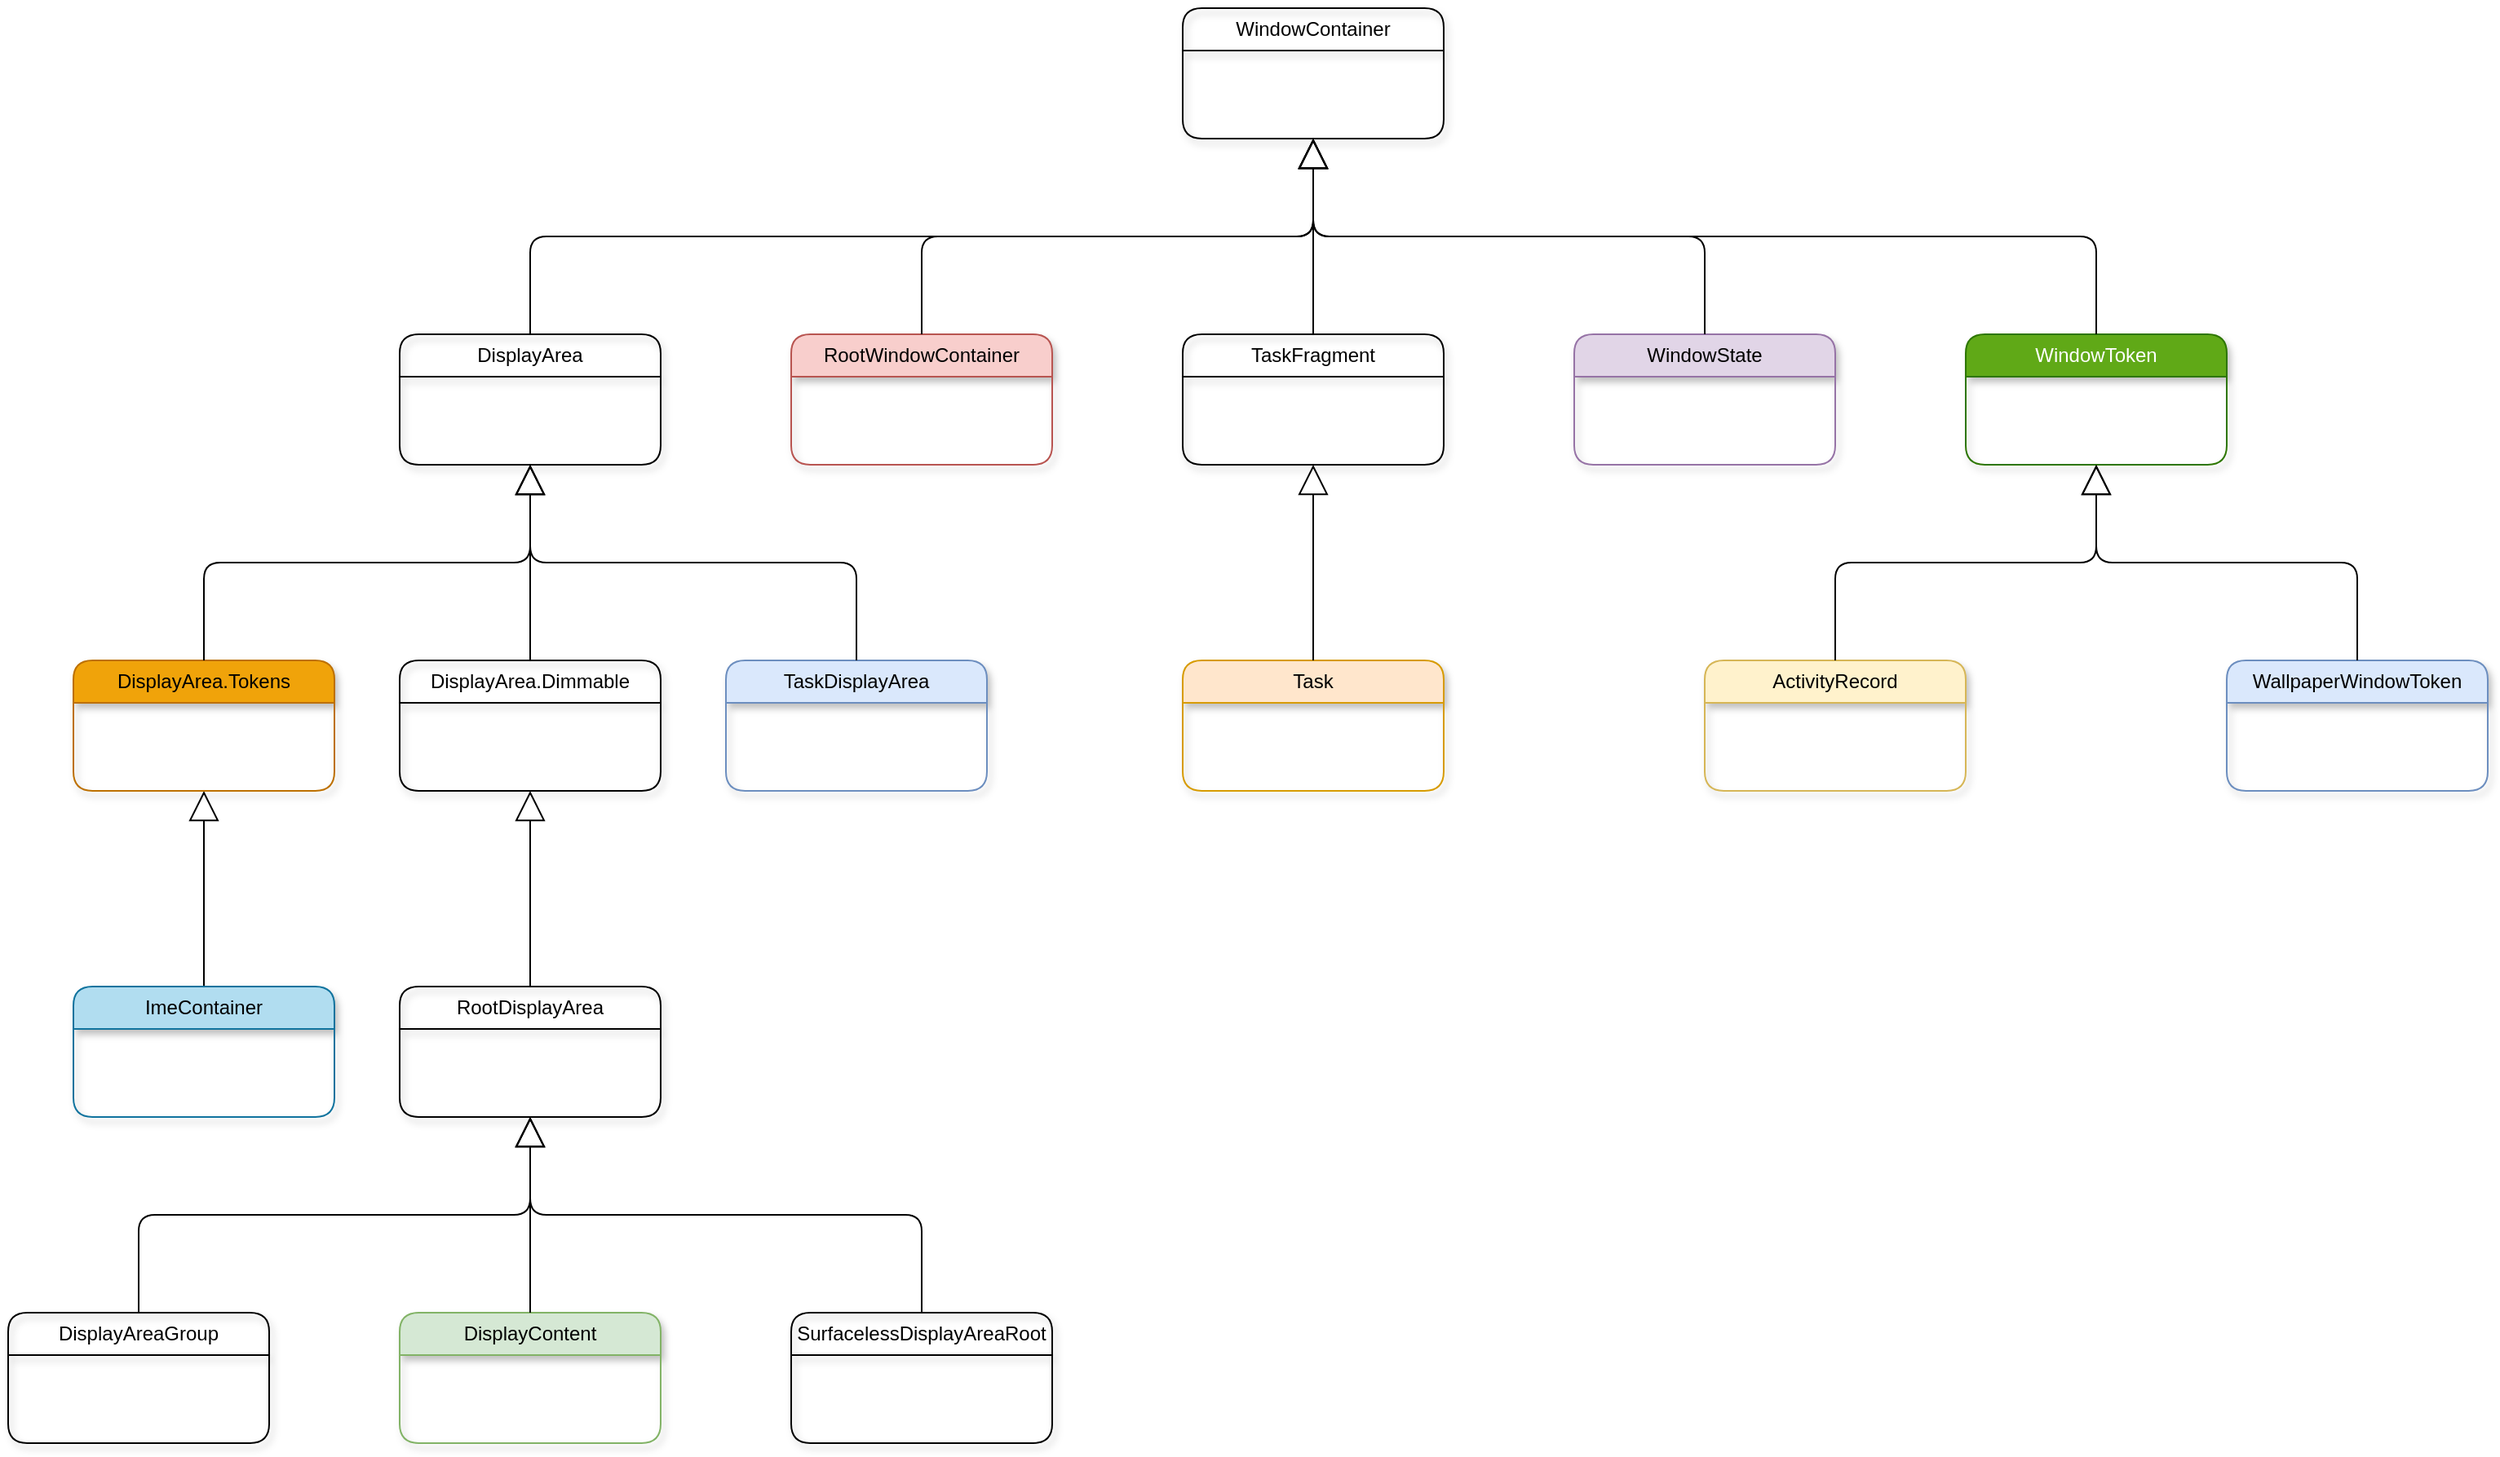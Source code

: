 <mxfile version="26.2.6" pages="5">
  <diagram name="Class Hierachy" id="cf1-qEHldZOhXNxY4lXl">
    <mxGraphModel dx="2795" dy="1085" grid="1" gridSize="10" guides="1" tooltips="1" connect="1" arrows="1" fold="1" page="1" pageScale="1" pageWidth="850" pageHeight="1100" math="0" shadow="0">
      <root>
        <mxCell id="0" />
        <mxCell id="1" parent="0" />
        <mxCell id="XJKwGtIvPzZ42x2AlFm0-1" value="WindowContainer" style="swimlane;fontStyle=0;childLayout=stackLayout;horizontal=1;startSize=26;fillColor=none;horizontalStack=0;resizeParent=1;resizeParentMax=0;resizeLast=0;collapsible=1;marginBottom=0;whiteSpace=wrap;html=1;rounded=1;shadow=1;" parent="1" vertex="1">
          <mxGeometry x="-40" y="80" width="160" height="80" as="geometry" />
        </mxCell>
        <mxCell id="XJKwGtIvPzZ42x2AlFm0-7" value="DisplayArea" style="swimlane;fontStyle=0;childLayout=stackLayout;horizontal=1;startSize=26;fillColor=none;horizontalStack=0;resizeParent=1;resizeParentMax=0;resizeLast=0;collapsible=1;marginBottom=0;whiteSpace=wrap;html=1;rounded=1;shadow=1;" parent="1" vertex="1">
          <mxGeometry x="-520" y="280" width="160" height="80" as="geometry" />
        </mxCell>
        <mxCell id="XJKwGtIvPzZ42x2AlFm0-8" value="RootWindowContainer" style="swimlane;fontStyle=0;childLayout=stackLayout;horizontal=1;startSize=26;fillColor=#f8cecc;horizontalStack=0;resizeParent=1;resizeParentMax=0;resizeLast=0;collapsible=1;marginBottom=0;whiteSpace=wrap;html=1;rounded=1;shadow=1;strokeColor=#b85450;" parent="1" vertex="1">
          <mxGeometry x="-280" y="280" width="160" height="80" as="geometry" />
        </mxCell>
        <mxCell id="XJKwGtIvPzZ42x2AlFm0-9" value="TaskFragment" style="swimlane;fontStyle=0;childLayout=stackLayout;horizontal=1;startSize=26;fillColor=none;horizontalStack=0;resizeParent=1;resizeParentMax=0;resizeLast=0;collapsible=1;marginBottom=0;whiteSpace=wrap;html=1;rounded=1;shadow=1;" parent="1" vertex="1">
          <mxGeometry x="-40" y="280" width="160" height="80" as="geometry" />
        </mxCell>
        <mxCell id="XJKwGtIvPzZ42x2AlFm0-10" value="WindowState" style="swimlane;fontStyle=0;childLayout=stackLayout;horizontal=1;startSize=26;fillColor=#e1d5e7;horizontalStack=0;resizeParent=1;resizeParentMax=0;resizeLast=0;collapsible=1;marginBottom=0;whiteSpace=wrap;html=1;rounded=1;shadow=1;strokeColor=#9673a6;" parent="1" vertex="1">
          <mxGeometry x="200" y="280" width="160" height="80" as="geometry" />
        </mxCell>
        <mxCell id="XJKwGtIvPzZ42x2AlFm0-11" value="WindowToken" style="swimlane;fontStyle=0;childLayout=stackLayout;horizontal=1;startSize=26;fillColor=#60a917;horizontalStack=0;resizeParent=1;resizeParentMax=0;resizeLast=0;collapsible=1;marginBottom=0;whiteSpace=wrap;html=1;rounded=1;shadow=1;strokeColor=#2D7600;fontColor=#ffffff;" parent="1" vertex="1">
          <mxGeometry x="440" y="280" width="160" height="80" as="geometry" />
        </mxCell>
        <mxCell id="XJKwGtIvPzZ42x2AlFm0-12" value="" style="endArrow=block;endSize=16;endFill=0;html=1;rounded=1;edgeStyle=orthogonalEdgeStyle;curved=0;" parent="1" source="XJKwGtIvPzZ42x2AlFm0-7" target="XJKwGtIvPzZ42x2AlFm0-1" edge="1">
          <mxGeometry width="160" relative="1" as="geometry">
            <mxPoint x="-360" y="70" as="sourcePoint" />
            <mxPoint x="-200" y="70" as="targetPoint" />
            <Array as="points">
              <mxPoint x="-440" y="220" />
              <mxPoint x="40" y="220" />
            </Array>
          </mxGeometry>
        </mxCell>
        <mxCell id="XJKwGtIvPzZ42x2AlFm0-13" value="" style="endArrow=block;endSize=16;endFill=0;html=1;rounded=1;curved=0;" parent="1" source="XJKwGtIvPzZ42x2AlFm0-33" target="XJKwGtIvPzZ42x2AlFm0-18" edge="1">
          <mxGeometry width="160" relative="1" as="geometry">
            <mxPoint x="-390" y="670" as="sourcePoint" />
            <mxPoint x="-230" y="670" as="targetPoint" />
          </mxGeometry>
        </mxCell>
        <mxCell id="XJKwGtIvPzZ42x2AlFm0-14" value="" style="endArrow=block;endSize=16;endFill=0;html=1;rounded=1;edgeStyle=orthogonalEdgeStyle;" parent="1" source="XJKwGtIvPzZ42x2AlFm0-8" target="XJKwGtIvPzZ42x2AlFm0-1" edge="1">
          <mxGeometry width="160" relative="1" as="geometry">
            <mxPoint x="-110" y="190" as="sourcePoint" />
            <mxPoint x="50" y="190" as="targetPoint" />
            <Array as="points">
              <mxPoint x="-200" y="220" />
              <mxPoint x="40" y="220" />
            </Array>
          </mxGeometry>
        </mxCell>
        <mxCell id="XJKwGtIvPzZ42x2AlFm0-15" value="" style="endArrow=block;endSize=16;endFill=0;html=1;rounded=1;curved=0;" parent="1" source="XJKwGtIvPzZ42x2AlFm0-9" target="XJKwGtIvPzZ42x2AlFm0-1" edge="1">
          <mxGeometry width="160" relative="1" as="geometry">
            <mxPoint x="270" y="50" as="sourcePoint" />
            <mxPoint x="430" y="50" as="targetPoint" />
          </mxGeometry>
        </mxCell>
        <mxCell id="XJKwGtIvPzZ42x2AlFm0-16" value="" style="endArrow=block;endSize=16;endFill=0;html=1;rounded=1;edgeStyle=orthogonalEdgeStyle;" parent="1" source="XJKwGtIvPzZ42x2AlFm0-10" target="XJKwGtIvPzZ42x2AlFm0-1" edge="1">
          <mxGeometry width="160" relative="1" as="geometry">
            <mxPoint x="270" y="120" as="sourcePoint" />
            <mxPoint x="430" y="120" as="targetPoint" />
            <Array as="points">
              <mxPoint x="280" y="220" />
              <mxPoint x="40" y="220" />
            </Array>
          </mxGeometry>
        </mxCell>
        <mxCell id="XJKwGtIvPzZ42x2AlFm0-17" value="" style="endArrow=block;endSize=16;endFill=0;html=1;rounded=1;edgeStyle=orthogonalEdgeStyle;" parent="1" source="XJKwGtIvPzZ42x2AlFm0-11" target="XJKwGtIvPzZ42x2AlFm0-1" edge="1">
          <mxGeometry width="160" relative="1" as="geometry">
            <mxPoint x="470" y="130" as="sourcePoint" />
            <mxPoint x="630" y="130" as="targetPoint" />
            <Array as="points">
              <mxPoint x="520" y="220" />
              <mxPoint x="40" y="220" />
            </Array>
          </mxGeometry>
        </mxCell>
        <mxCell id="XJKwGtIvPzZ42x2AlFm0-18" value="DisplayArea.Tokens" style="swimlane;fontStyle=0;childLayout=stackLayout;horizontal=1;startSize=26;fillColor=#f0a30a;horizontalStack=0;resizeParent=1;resizeParentMax=0;resizeLast=0;collapsible=1;marginBottom=0;whiteSpace=wrap;html=1;rounded=1;shadow=1;strokeColor=#BD7000;fontColor=#000000;" parent="1" vertex="1">
          <mxGeometry x="-720" y="480" width="160" height="80" as="geometry" />
        </mxCell>
        <mxCell id="XJKwGtIvPzZ42x2AlFm0-19" value="" style="endArrow=block;endSize=16;endFill=0;html=1;rounded=1;edgeStyle=orthogonalEdgeStyle;" parent="1" source="XJKwGtIvPzZ42x2AlFm0-18" target="XJKwGtIvPzZ42x2AlFm0-7" edge="1">
          <mxGeometry width="160" relative="1" as="geometry">
            <mxPoint x="-860" y="319" as="sourcePoint" />
            <mxPoint x="-700" y="319" as="targetPoint" />
            <Array as="points">
              <mxPoint x="-640" y="420" />
              <mxPoint x="-440" y="420" />
            </Array>
          </mxGeometry>
        </mxCell>
        <mxCell id="XJKwGtIvPzZ42x2AlFm0-20" value="DisplayArea.Dimmable" style="swimlane;fontStyle=0;childLayout=stackLayout;horizontal=1;startSize=26;fillColor=none;horizontalStack=0;resizeParent=1;resizeParentMax=0;resizeLast=0;collapsible=1;marginBottom=0;whiteSpace=wrap;html=1;rounded=1;shadow=1;" parent="1" vertex="1">
          <mxGeometry x="-520" y="480" width="160" height="80" as="geometry" />
        </mxCell>
        <mxCell id="XJKwGtIvPzZ42x2AlFm0-21" value="" style="endArrow=block;endSize=16;endFill=0;html=1;rounded=1;edgeStyle=orthogonalEdgeStyle;" parent="1" source="XJKwGtIvPzZ42x2AlFm0-20" target="XJKwGtIvPzZ42x2AlFm0-7" edge="1">
          <mxGeometry width="160" relative="1" as="geometry">
            <mxPoint x="-380" y="390" as="sourcePoint" />
            <mxPoint x="-220" y="390" as="targetPoint" />
          </mxGeometry>
        </mxCell>
        <mxCell id="XJKwGtIvPzZ42x2AlFm0-22" value="TaskDisplayArea" style="swimlane;fontStyle=0;childLayout=stackLayout;horizontal=1;startSize=26;fillColor=#dae8fc;horizontalStack=0;resizeParent=1;resizeParentMax=0;resizeLast=0;collapsible=1;marginBottom=0;whiteSpace=wrap;html=1;rounded=1;shadow=1;strokeColor=#6c8ebf;" parent="1" vertex="1">
          <mxGeometry x="-320" y="480" width="160" height="80" as="geometry" />
        </mxCell>
        <mxCell id="XJKwGtIvPzZ42x2AlFm0-23" value="" style="endArrow=block;endSize=16;endFill=0;html=1;rounded=1;edgeStyle=orthogonalEdgeStyle;" parent="1" source="XJKwGtIvPzZ42x2AlFm0-22" target="XJKwGtIvPzZ42x2AlFm0-7" edge="1">
          <mxGeometry width="160" relative="1" as="geometry">
            <mxPoint x="-260" y="380" as="sourcePoint" />
            <mxPoint x="-100" y="380" as="targetPoint" />
            <Array as="points">
              <mxPoint x="-240" y="420" />
              <mxPoint x="-440" y="420" />
            </Array>
          </mxGeometry>
        </mxCell>
        <mxCell id="XJKwGtIvPzZ42x2AlFm0-24" value="Task" style="swimlane;fontStyle=0;childLayout=stackLayout;horizontal=1;startSize=26;fillColor=#ffe6cc;horizontalStack=0;resizeParent=1;resizeParentMax=0;resizeLast=0;collapsible=1;marginBottom=0;whiteSpace=wrap;html=1;rounded=1;shadow=1;strokeColor=#d79b00;" parent="1" vertex="1">
          <mxGeometry x="-40" y="480" width="160" height="80" as="geometry" />
        </mxCell>
        <mxCell id="XJKwGtIvPzZ42x2AlFm0-25" value="" style="endArrow=block;endSize=16;endFill=0;html=1;rounded=1;curved=0;" parent="1" source="XJKwGtIvPzZ42x2AlFm0-24" target="XJKwGtIvPzZ42x2AlFm0-9" edge="1">
          <mxGeometry width="160" relative="1" as="geometry">
            <mxPoint x="80" y="400" as="sourcePoint" />
            <mxPoint x="240" y="400" as="targetPoint" />
          </mxGeometry>
        </mxCell>
        <mxCell id="XJKwGtIvPzZ42x2AlFm0-26" value="ActivityRecord" style="swimlane;fontStyle=0;childLayout=stackLayout;horizontal=1;startSize=26;fillColor=#fff2cc;horizontalStack=0;resizeParent=1;resizeParentMax=0;resizeLast=0;collapsible=1;marginBottom=0;whiteSpace=wrap;html=1;rounded=1;shadow=1;strokeColor=#d6b656;" parent="1" vertex="1">
          <mxGeometry x="280" y="480" width="160" height="80" as="geometry" />
        </mxCell>
        <mxCell id="XJKwGtIvPzZ42x2AlFm0-27" value="" style="endArrow=block;endSize=16;endFill=0;html=1;rounded=1;edgeStyle=orthogonalEdgeStyle;" parent="1" source="XJKwGtIvPzZ42x2AlFm0-26" target="XJKwGtIvPzZ42x2AlFm0-11" edge="1">
          <mxGeometry width="160" relative="1" as="geometry">
            <mxPoint x="435" y="430" as="sourcePoint" />
            <mxPoint x="595" y="430" as="targetPoint" />
          </mxGeometry>
        </mxCell>
        <mxCell id="XJKwGtIvPzZ42x2AlFm0-28" value="WallpaperWindowToken " style="swimlane;fontStyle=0;childLayout=stackLayout;horizontal=1;startSize=26;fillColor=#dae8fc;horizontalStack=0;resizeParent=1;resizeParentMax=0;resizeLast=0;collapsible=1;marginBottom=0;whiteSpace=wrap;html=1;rounded=1;shadow=1;strokeColor=#6c8ebf;" parent="1" vertex="1">
          <mxGeometry x="600" y="480" width="160" height="80" as="geometry" />
        </mxCell>
        <mxCell id="XJKwGtIvPzZ42x2AlFm0-30" value="" style="endArrow=block;endSize=16;endFill=0;html=1;rounded=1;edgeStyle=orthogonalEdgeStyle;" parent="1" source="XJKwGtIvPzZ42x2AlFm0-28" target="XJKwGtIvPzZ42x2AlFm0-11" edge="1">
          <mxGeometry width="160" relative="1" as="geometry">
            <mxPoint x="690" y="360" as="sourcePoint" />
            <mxPoint x="850" y="360" as="targetPoint" />
          </mxGeometry>
        </mxCell>
        <mxCell id="XJKwGtIvPzZ42x2AlFm0-33" value="ImeContainer" style="swimlane;fontStyle=0;childLayout=stackLayout;horizontal=1;startSize=26;fillColor=#b1ddf0;horizontalStack=0;resizeParent=1;resizeParentMax=0;resizeLast=0;collapsible=1;marginBottom=0;whiteSpace=wrap;html=1;rounded=1;shadow=1;strokeColor=#10739e;" parent="1" vertex="1">
          <mxGeometry x="-720" y="680" width="160" height="80" as="geometry" />
        </mxCell>
        <mxCell id="XJKwGtIvPzZ42x2AlFm0-34" value="RootDisplayArea " style="swimlane;fontStyle=0;childLayout=stackLayout;horizontal=1;startSize=26;fillColor=none;horizontalStack=0;resizeParent=1;resizeParentMax=0;resizeLast=0;collapsible=1;marginBottom=0;whiteSpace=wrap;html=1;rounded=1;shadow=1;" parent="1" vertex="1">
          <mxGeometry x="-520" y="680" width="160" height="80" as="geometry" />
        </mxCell>
        <mxCell id="XJKwGtIvPzZ42x2AlFm0-35" value="" style="endArrow=block;endSize=16;endFill=0;html=1;rounded=1;curved=0;" parent="1" source="XJKwGtIvPzZ42x2AlFm0-34" target="XJKwGtIvPzZ42x2AlFm0-20" edge="1">
          <mxGeometry width="160" relative="1" as="geometry">
            <mxPoint x="-256" y="670" as="sourcePoint" />
            <mxPoint x="-256" y="590" as="targetPoint" />
          </mxGeometry>
        </mxCell>
        <mxCell id="XJKwGtIvPzZ42x2AlFm0-36" value="DisplayAreaGroup" style="swimlane;fontStyle=0;childLayout=stackLayout;horizontal=1;startSize=26;fillColor=none;horizontalStack=0;resizeParent=1;resizeParentMax=0;resizeLast=0;collapsible=1;marginBottom=0;whiteSpace=wrap;html=1;rounded=1;shadow=1;" parent="1" vertex="1">
          <mxGeometry x="-760" y="880" width="160" height="80" as="geometry" />
        </mxCell>
        <mxCell id="XJKwGtIvPzZ42x2AlFm0-38" value="" style="endArrow=block;endSize=16;endFill=0;html=1;rounded=1;edgeStyle=elbowEdgeStyle;elbow=vertical;" parent="1" source="XJKwGtIvPzZ42x2AlFm0-36" target="XJKwGtIvPzZ42x2AlFm0-34" edge="1">
          <mxGeometry width="160" relative="1" as="geometry">
            <mxPoint x="-500" y="830" as="sourcePoint" />
            <mxPoint x="-500" y="750" as="targetPoint" />
          </mxGeometry>
        </mxCell>
        <mxCell id="XJKwGtIvPzZ42x2AlFm0-39" value="DisplayContent" style="swimlane;fontStyle=0;childLayout=stackLayout;horizontal=1;startSize=26;fillColor=#d5e8d4;horizontalStack=0;resizeParent=1;resizeParentMax=0;resizeLast=0;collapsible=1;marginBottom=0;whiteSpace=wrap;html=1;rounded=1;shadow=1;strokeColor=#82b366;" parent="1" vertex="1">
          <mxGeometry x="-520" y="880" width="160" height="80" as="geometry" />
        </mxCell>
        <mxCell id="XJKwGtIvPzZ42x2AlFm0-40" value="" style="endArrow=block;endSize=16;endFill=0;html=1;rounded=1;curved=0;" parent="1" source="XJKwGtIvPzZ42x2AlFm0-39" target="XJKwGtIvPzZ42x2AlFm0-34" edge="1">
          <mxGeometry width="160" relative="1" as="geometry">
            <mxPoint x="-170" y="830" as="sourcePoint" />
            <mxPoint x="-170" y="710" as="targetPoint" />
          </mxGeometry>
        </mxCell>
        <mxCell id="XJKwGtIvPzZ42x2AlFm0-41" value="SurfacelessDisplayAreaRoot" style="swimlane;fontStyle=0;childLayout=stackLayout;horizontal=1;startSize=26;fillColor=none;horizontalStack=0;resizeParent=1;resizeParentMax=0;resizeLast=0;collapsible=1;marginBottom=0;whiteSpace=wrap;html=1;rounded=1;shadow=1;" parent="1" vertex="1">
          <mxGeometry x="-280" y="880" width="160" height="80" as="geometry" />
        </mxCell>
        <mxCell id="XJKwGtIvPzZ42x2AlFm0-42" value="" style="endArrow=block;endSize=16;endFill=0;html=1;rounded=1;edgeStyle=orthogonalEdgeStyle;" parent="1" source="XJKwGtIvPzZ42x2AlFm0-41" target="XJKwGtIvPzZ42x2AlFm0-34" edge="1">
          <mxGeometry width="160" relative="1" as="geometry">
            <mxPoint x="-40" y="820" as="sourcePoint" />
            <mxPoint x="-40" y="700" as="targetPoint" />
            <Array as="points">
              <mxPoint x="-200" y="820" />
              <mxPoint x="-440" y="820" />
            </Array>
          </mxGeometry>
        </mxCell>
      </root>
    </mxGraphModel>
  </diagram>
  <diagram id="ZS8-ebcpRILAU4lXxQvb" name="Logical Hierachy">
    <mxGraphModel dx="2795" dy="2185" grid="1" gridSize="10" guides="1" tooltips="1" connect="1" arrows="1" fold="1" page="1" pageScale="1" pageWidth="850" pageHeight="1100" math="0" shadow="0">
      <root>
        <mxCell id="0" />
        <mxCell id="1" parent="0" />
        <mxCell id="IKbI7msk-NlxOEoRjc5c-1" value="" style="shape=curlyBracket;whiteSpace=wrap;html=1;rounded=1;labelPosition=left;verticalLabelPosition=middle;align=right;verticalAlign=middle;" parent="1" vertex="1">
          <mxGeometry x="-550" y="-620" width="20" height="320" as="geometry" />
        </mxCell>
        <mxCell id="IKbI7msk-NlxOEoRjc5c-3" value="" style="endArrow=classic;html=1;rounded=0;exitX=1;exitY=0.5;exitDx=0;exitDy=0;entryX=0.1;entryY=0.5;entryDx=0;entryDy=0;entryPerimeter=0;" parent="1" target="IKbI7msk-NlxOEoRjc5c-1" edge="1">
          <mxGeometry width="50" height="50" relative="1" as="geometry">
            <mxPoint x="-640" y="-460" as="sourcePoint" />
            <mxPoint x="-360" y="-480" as="targetPoint" />
          </mxGeometry>
        </mxCell>
        <mxCell id="IKbI7msk-NlxOEoRjc5c-4" value="mChildren" style="edgeLabel;html=1;align=center;verticalAlign=middle;resizable=0;points=[];" parent="IKbI7msk-NlxOEoRjc5c-3" vertex="1" connectable="0">
          <mxGeometry x="0.062" y="-2" relative="1" as="geometry">
            <mxPoint x="-7" y="-1" as="offset" />
          </mxGeometry>
        </mxCell>
        <mxCell id="IKbI7msk-NlxOEoRjc5c-5" value="" style="endArrow=none;dashed=1;html=1;dashPattern=1 3;strokeWidth=2;rounded=0;" parent="1" edge="1">
          <mxGeometry width="50" height="50" relative="1" as="geometry">
            <mxPoint x="-440" y="-520" as="sourcePoint" />
            <mxPoint x="-440" y="-560" as="targetPoint" />
          </mxGeometry>
        </mxCell>
        <mxCell id="IKbI7msk-NlxOEoRjc5c-6" value="DisplayContent" style="rounded=1;whiteSpace=wrap;html=1;fillColor=#d5e8d4;strokeColor=#82b366;" parent="1" vertex="1">
          <mxGeometry x="-520" y="-660" width="160" height="80" as="geometry" />
        </mxCell>
        <mxCell id="9zsaG0L3oln7NcKPEOqd-9" value="" style="edgeStyle=orthogonalEdgeStyle;rounded=0;orthogonalLoop=1;jettySize=auto;html=1;" parent="1" source="_2wiSeiDZlAvn3quaLBB-1" target="_2wiSeiDZlAvn3quaLBB-4" edge="1">
          <mxGeometry relative="1" as="geometry" />
        </mxCell>
        <mxCell id="9zsaG0L3oln7NcKPEOqd-10" value="mChildren" style="edgeLabel;html=1;align=center;verticalAlign=middle;resizable=0;points=[];" parent="9zsaG0L3oln7NcKPEOqd-9" vertex="1" connectable="0">
          <mxGeometry x="-0.107" y="-4" relative="1" as="geometry">
            <mxPoint y="-5" as="offset" />
          </mxGeometry>
        </mxCell>
        <mxCell id="_2wiSeiDZlAvn3quaLBB-1" value="DisplayContent" style="rounded=1;whiteSpace=wrap;html=1;fillColor=#d5e8d4;strokeColor=#82b366;" parent="1" vertex="1">
          <mxGeometry x="-520" y="-500" width="160" height="80" as="geometry" />
        </mxCell>
        <mxCell id="_2wiSeiDZlAvn3quaLBB-2" value="DisplayContent" style="rounded=1;whiteSpace=wrap;html=1;fillColor=#d5e8d4;strokeColor=#82b366;" parent="1" vertex="1">
          <mxGeometry x="-520" y="-340" width="160" height="80" as="geometry" />
        </mxCell>
        <mxCell id="_2wiSeiDZlAvn3quaLBB-3" value="" style="endArrow=none;dashed=1;html=1;dashPattern=1 3;strokeWidth=2;rounded=0;" parent="1" edge="1">
          <mxGeometry width="50" height="50" relative="1" as="geometry">
            <mxPoint x="-440" y="-360" as="sourcePoint" />
            <mxPoint x="-440" y="-400" as="targetPoint" />
          </mxGeometry>
        </mxCell>
        <mxCell id="_2wiSeiDZlAvn3quaLBB-4" value="" style="shape=curlyBracket;whiteSpace=wrap;html=1;rounded=1;labelPosition=left;verticalLabelPosition=middle;align=right;verticalAlign=middle;" parent="1" vertex="1">
          <mxGeometry x="-270" y="-880" width="20" height="840" as="geometry" />
        </mxCell>
        <mxCell id="dSc3gsVmR-ngOPE2fUaY-2" value="" style="endArrow=classic;html=1;rounded=0;entryX=0.1;entryY=0.5;entryDx=0;entryDy=0;entryPerimeter=0;" parent="1" edge="1">
          <mxGeometry width="50" height="50" relative="1" as="geometry">
            <mxPoint x="-80" y="-880" as="sourcePoint" />
            <mxPoint x="12" y="-880.5" as="targetPoint" />
          </mxGeometry>
        </mxCell>
        <mxCell id="dSc3gsVmR-ngOPE2fUaY-3" value="mChildren" style="edgeLabel;html=1;align=center;verticalAlign=middle;resizable=0;points=[];" parent="dSc3gsVmR-ngOPE2fUaY-2" vertex="1" connectable="0">
          <mxGeometry x="0.062" y="-2" relative="1" as="geometry">
            <mxPoint x="-7" y="-1" as="offset" />
          </mxGeometry>
        </mxCell>
        <mxCell id="dSc3gsVmR-ngOPE2fUaY-4" value="" style="shape=curlyBracket;whiteSpace=wrap;html=1;rounded=1;labelPosition=left;verticalLabelPosition=middle;align=right;verticalAlign=middle;" parent="1" vertex="1">
          <mxGeometry x="10" y="-960" width="20" height="160" as="geometry" />
        </mxCell>
        <mxCell id="WSvfP3ScNKfw_nRVvqoC-2" value="WindowState" style="shape=process;whiteSpace=wrap;html=1;backgroundOutline=1;rounded=1;fillColor=#cdeb8b;strokeColor=#36393d;" parent="1" vertex="1">
          <mxGeometry x="320" y="-1080" width="160" height="80" as="geometry" />
        </mxCell>
        <mxCell id="DiX802EEMwj0zksTl2hM-3" value="" style="endArrow=none;dashed=1;html=1;dashPattern=1 3;strokeWidth=2;rounded=0;" parent="1" edge="1">
          <mxGeometry width="50" height="50" relative="1" as="geometry">
            <mxPoint x="119.38" y="-860" as="sourcePoint" />
            <mxPoint x="119.38" y="-900" as="targetPoint" />
          </mxGeometry>
        </mxCell>
        <mxCell id="DiX802EEMwj0zksTl2hM-7" value="" style="shape=curlyBracket;whiteSpace=wrap;html=1;rounded=1;labelPosition=left;verticalLabelPosition=middle;align=right;verticalAlign=middle;" parent="1" vertex="1">
          <mxGeometry x="290" y="-1040" width="20" height="160" as="geometry" />
        </mxCell>
        <mxCell id="DiX802EEMwj0zksTl2hM-9" value="WindowState" style="shape=process;whiteSpace=wrap;html=1;backgroundOutline=1;rounded=1;fillColor=#cdeb8b;strokeColor=#36393d;" parent="1" vertex="1">
          <mxGeometry x="320" y="-920" width="160" height="80" as="geometry" />
        </mxCell>
        <mxCell id="DiX802EEMwj0zksTl2hM-10" value="" style="endArrow=none;dashed=1;html=1;dashPattern=1 3;strokeWidth=2;rounded=0;" parent="1" edge="1">
          <mxGeometry width="50" height="50" relative="1" as="geometry">
            <mxPoint x="399.64" y="-940" as="sourcePoint" />
            <mxPoint x="399.64" y="-980" as="targetPoint" />
          </mxGeometry>
        </mxCell>
        <mxCell id="DiX802EEMwj0zksTl2hM-12" value="" style="endArrow=classic;html=1;rounded=0;exitX=1;exitY=0.5;exitDx=0;exitDy=0;" parent="1" source="hid1Ff1Z016MRMjtPmff-3" edge="1">
          <mxGeometry width="50" height="50" relative="1" as="geometry">
            <mxPoint x="-90" y="-560.09" as="sourcePoint" />
            <mxPoint x="10" y="-560" as="targetPoint" />
          </mxGeometry>
        </mxCell>
        <mxCell id="DiX802EEMwj0zksTl2hM-13" value="mChildren" style="edgeLabel;html=1;align=center;verticalAlign=middle;resizable=0;points=[];" parent="DiX802EEMwj0zksTl2hM-12" vertex="1" connectable="0">
          <mxGeometry x="0.062" y="-2" relative="1" as="geometry">
            <mxPoint x="-7" y="-1" as="offset" />
          </mxGeometry>
        </mxCell>
        <mxCell id="DiX802EEMwj0zksTl2hM-14" value="" style="shape=curlyBracket;whiteSpace=wrap;html=1;rounded=1;labelPosition=left;verticalLabelPosition=middle;align=right;verticalAlign=middle;" parent="1" vertex="1">
          <mxGeometry x="10" y="-640" width="20" height="160" as="geometry" />
        </mxCell>
        <mxCell id="qthGkDnA1eJHh9ToI-oe-4" value="" style="edgeStyle=orthogonalEdgeStyle;rounded=0;orthogonalLoop=1;jettySize=auto;html=1;" parent="1" target="qthGkDnA1eJHh9ToI-oe-3" edge="1">
          <mxGeometry relative="1" as="geometry">
            <mxPoint x="200" y="-640" as="sourcePoint" />
          </mxGeometry>
        </mxCell>
        <mxCell id="qthGkDnA1eJHh9ToI-oe-5" value="mChildren" style="edgeLabel;html=1;align=center;verticalAlign=middle;resizable=0;points=[];" parent="qthGkDnA1eJHh9ToI-oe-4" vertex="1" connectable="0">
          <mxGeometry x="-0.055" y="1" relative="1" as="geometry">
            <mxPoint as="offset" />
          </mxGeometry>
        </mxCell>
        <mxCell id="qthGkDnA1eJHh9ToI-oe-2" value="" style="endArrow=none;dashed=1;html=1;dashPattern=1 3;strokeWidth=2;rounded=0;" parent="1" edge="1">
          <mxGeometry width="50" height="50" relative="1" as="geometry">
            <mxPoint x="119.37" y="-540" as="sourcePoint" />
            <mxPoint x="119.37" y="-580" as="targetPoint" />
          </mxGeometry>
        </mxCell>
        <mxCell id="qthGkDnA1eJHh9ToI-oe-3" value="" style="shape=curlyBracket;whiteSpace=wrap;html=1;rounded=1;labelPosition=left;verticalLabelPosition=middle;align=right;verticalAlign=middle;" parent="1" vertex="1">
          <mxGeometry x="290" y="-720" width="20" height="160" as="geometry" />
        </mxCell>
        <mxCell id="hid1Ff1Z016MRMjtPmff-1" value="RootWindowContainer" style="rounded=1;whiteSpace=wrap;html=1;fillColor=#f8cecc;strokeColor=#b85450;" parent="1" vertex="1">
          <mxGeometry x="-800" y="-500" width="160" height="80" as="geometry" />
        </mxCell>
        <mxCell id="hid1Ff1Z016MRMjtPmff-2" value="DisplayArea.Tokens" style="rounded=1;whiteSpace=wrap;html=1;fillColor=#dae8fc;strokeColor=#6c8ebf;" parent="1" vertex="1">
          <mxGeometry x="-240" y="-920" width="160" height="80" as="geometry" />
        </mxCell>
        <mxCell id="hid1Ff1Z016MRMjtPmff-3" value="TaskDisplayArea" style="rounded=1;whiteSpace=wrap;html=1;fillColor=#ffe6cc;strokeColor=#d79b00;" parent="1" vertex="1">
          <mxGeometry x="-240" y="-600" width="160" height="80" as="geometry" />
        </mxCell>
        <mxCell id="T1Psy-AAA2njzySlevz8-23" value="" style="edgeStyle=orthogonalEdgeStyle;rounded=0;orthogonalLoop=1;jettySize=auto;html=1;" parent="1" source="hid1Ff1Z016MRMjtPmff-4" target="T1Psy-AAA2njzySlevz8-13" edge="1">
          <mxGeometry relative="1" as="geometry" />
        </mxCell>
        <mxCell id="T1Psy-AAA2njzySlevz8-24" value="mChildren" style="edgeLabel;html=1;align=center;verticalAlign=middle;resizable=0;points=[];" parent="T1Psy-AAA2njzySlevz8-23" vertex="1" connectable="0">
          <mxGeometry x="-0.238" y="-3" relative="1" as="geometry">
            <mxPoint x="7" y="-4" as="offset" />
          </mxGeometry>
        </mxCell>
        <mxCell id="hid1Ff1Z016MRMjtPmff-4" value="ImeContainer" style="rounded=1;whiteSpace=wrap;html=1;fillColor=#fff2cc;strokeColor=#d6b656;" parent="1" vertex="1">
          <mxGeometry x="-240" y="-280" width="160" height="80" as="geometry" />
        </mxCell>
        <mxCell id="hid1Ff1Z016MRMjtPmff-5" value="DisplayArea.Tokens" style="rounded=1;whiteSpace=wrap;html=1;fillColor=#dae8fc;strokeColor=#6c8ebf;" parent="1" vertex="1">
          <mxGeometry x="-240" y="-80" width="160" height="80" as="geometry" />
        </mxCell>
        <mxCell id="hid1Ff1Z016MRMjtPmff-7" value="Task" style="rounded=1;whiteSpace=wrap;html=1;fillColor=#b0e3e6;strokeColor=#0e8088;" parent="1" vertex="1">
          <mxGeometry x="40" y="-680" width="160" height="80" as="geometry" />
        </mxCell>
        <mxCell id="hid1Ff1Z016MRMjtPmff-8" value="Task" style="rounded=1;whiteSpace=wrap;html=1;fillColor=#b0e3e6;strokeColor=#0e8088;" parent="1" vertex="1">
          <mxGeometry x="40" y="-520" width="160" height="80" as="geometry" />
        </mxCell>
        <mxCell id="hid1Ff1Z016MRMjtPmff-9" value="Task" style="rounded=1;whiteSpace=wrap;html=1;fillColor=#b0e3e6;strokeColor=#0e8088;" parent="1" vertex="1">
          <mxGeometry x="320" y="-760" width="160" height="80" as="geometry" />
        </mxCell>
        <mxCell id="T1Psy-AAA2njzySlevz8-6" value="" style="edgeStyle=orthogonalEdgeStyle;rounded=0;orthogonalLoop=1;jettySize=auto;html=1;" parent="1" source="hid1Ff1Z016MRMjtPmff-10" target="T1Psy-AAA2njzySlevz8-3" edge="1">
          <mxGeometry relative="1" as="geometry" />
        </mxCell>
        <mxCell id="T1Psy-AAA2njzySlevz8-7" value="mChildren" style="edgeLabel;html=1;align=center;verticalAlign=middle;resizable=0;points=[];" parent="T1Psy-AAA2njzySlevz8-6" vertex="1" connectable="0">
          <mxGeometry x="-0.107" relative="1" as="geometry">
            <mxPoint as="offset" />
          </mxGeometry>
        </mxCell>
        <mxCell id="hid1Ff1Z016MRMjtPmff-10" value="ActivityRecord" style="rounded=1;whiteSpace=wrap;html=1;fillColor=#76608a;fontColor=#ffffff;strokeColor=#432D57;" parent="1" vertex="1">
          <mxGeometry x="320" y="-600" width="160" height="80" as="geometry" />
        </mxCell>
        <mxCell id="T1Psy-AAA2njzySlevz8-1" value="" style="endArrow=none;dashed=1;html=1;dashPattern=1 3;strokeWidth=2;rounded=0;" parent="1" edge="1">
          <mxGeometry width="50" height="50" relative="1" as="geometry">
            <mxPoint x="399.41" y="-620" as="sourcePoint" />
            <mxPoint x="399.41" y="-660" as="targetPoint" />
          </mxGeometry>
        </mxCell>
        <mxCell id="T1Psy-AAA2njzySlevz8-2" value="WindowState" style="shape=process;whiteSpace=wrap;html=1;backgroundOutline=1;rounded=1;fillColor=#cdeb8b;strokeColor=#36393d;" parent="1" vertex="1">
          <mxGeometry x="600" y="-680" width="160" height="80" as="geometry" />
        </mxCell>
        <mxCell id="T1Psy-AAA2njzySlevz8-3" value="" style="shape=curlyBracket;whiteSpace=wrap;html=1;rounded=1;labelPosition=left;verticalLabelPosition=middle;align=right;verticalAlign=middle;" parent="1" vertex="1">
          <mxGeometry x="570" y="-640" width="20" height="160" as="geometry" />
        </mxCell>
        <mxCell id="T1Psy-AAA2njzySlevz8-4" value="WindowState" style="shape=process;whiteSpace=wrap;html=1;backgroundOutline=1;rounded=1;fillColor=#cdeb8b;strokeColor=#36393d;" parent="1" vertex="1">
          <mxGeometry x="600" y="-520" width="160" height="80" as="geometry" />
        </mxCell>
        <mxCell id="T1Psy-AAA2njzySlevz8-5" value="" style="endArrow=none;dashed=1;html=1;dashPattern=1 3;strokeWidth=2;rounded=0;" parent="1" edge="1">
          <mxGeometry width="50" height="50" relative="1" as="geometry">
            <mxPoint x="679.64" y="-540" as="sourcePoint" />
            <mxPoint x="679.64" y="-580" as="targetPoint" />
          </mxGeometry>
        </mxCell>
        <mxCell id="T1Psy-AAA2njzySlevz8-8" value="WindowToken" style="rounded=1;whiteSpace=wrap;html=1;fillColor=#fa6800;fontColor=#000000;strokeColor=#C73500;" parent="1" vertex="1">
          <mxGeometry x="40" y="-840" width="160" height="80" as="geometry" />
        </mxCell>
        <mxCell id="T1Psy-AAA2njzySlevz8-11" value="" style="edgeStyle=orthogonalEdgeStyle;rounded=0;orthogonalLoop=1;jettySize=auto;html=1;" parent="1" source="T1Psy-AAA2njzySlevz8-10" target="DiX802EEMwj0zksTl2hM-7" edge="1">
          <mxGeometry relative="1" as="geometry" />
        </mxCell>
        <mxCell id="T1Psy-AAA2njzySlevz8-12" value="mChildren" style="edgeLabel;html=1;align=center;verticalAlign=middle;resizable=0;points=[];" parent="T1Psy-AAA2njzySlevz8-11" vertex="1" connectable="0">
          <mxGeometry x="-0.055" y="3" relative="1" as="geometry">
            <mxPoint as="offset" />
          </mxGeometry>
        </mxCell>
        <mxCell id="T1Psy-AAA2njzySlevz8-10" value="WindowToken" style="rounded=1;whiteSpace=wrap;html=1;fillColor=#fa6800;fontColor=#000000;strokeColor=#C73500;" parent="1" vertex="1">
          <mxGeometry x="40" y="-1000" width="160" height="80" as="geometry" />
        </mxCell>
        <mxCell id="T1Psy-AAA2njzySlevz8-13" value="" style="shape=curlyBracket;whiteSpace=wrap;html=1;rounded=1;labelPosition=left;verticalLabelPosition=middle;align=right;verticalAlign=middle;" parent="1" vertex="1">
          <mxGeometry x="10" y="-320" width="20" height="160" as="geometry" />
        </mxCell>
        <mxCell id="T1Psy-AAA2njzySlevz8-14" value="WindowState" style="shape=process;whiteSpace=wrap;html=1;backgroundOutline=1;rounded=1;fillColor=#cdeb8b;strokeColor=#36393d;" parent="1" vertex="1">
          <mxGeometry x="320" y="-440" width="160" height="80" as="geometry" />
        </mxCell>
        <mxCell id="T1Psy-AAA2njzySlevz8-15" value="" style="endArrow=none;dashed=1;html=1;dashPattern=1 3;strokeWidth=2;rounded=0;" parent="1" edge="1">
          <mxGeometry width="50" height="50" relative="1" as="geometry">
            <mxPoint x="119.38" y="-220" as="sourcePoint" />
            <mxPoint x="119.38" y="-260" as="targetPoint" />
          </mxGeometry>
        </mxCell>
        <mxCell id="T1Psy-AAA2njzySlevz8-16" value="" style="shape=curlyBracket;whiteSpace=wrap;html=1;rounded=1;labelPosition=left;verticalLabelPosition=middle;align=right;verticalAlign=middle;" parent="1" vertex="1">
          <mxGeometry x="290" y="-400" width="20" height="160" as="geometry" />
        </mxCell>
        <mxCell id="T1Psy-AAA2njzySlevz8-17" value="WindowState" style="shape=process;whiteSpace=wrap;html=1;backgroundOutline=1;rounded=1;fillColor=#cdeb8b;strokeColor=#36393d;" parent="1" vertex="1">
          <mxGeometry x="320" y="-280" width="160" height="80" as="geometry" />
        </mxCell>
        <mxCell id="T1Psy-AAA2njzySlevz8-18" value="" style="endArrow=none;dashed=1;html=1;dashPattern=1 3;strokeWidth=2;rounded=0;" parent="1" edge="1">
          <mxGeometry width="50" height="50" relative="1" as="geometry">
            <mxPoint x="399.64" y="-300" as="sourcePoint" />
            <mxPoint x="399.64" y="-340" as="targetPoint" />
          </mxGeometry>
        </mxCell>
        <mxCell id="T1Psy-AAA2njzySlevz8-19" value="WindowToken" style="rounded=1;whiteSpace=wrap;html=1;fillColor=#fa6800;fontColor=#000000;strokeColor=#C73500;" parent="1" vertex="1">
          <mxGeometry x="40" y="-200" width="160" height="80" as="geometry" />
        </mxCell>
        <mxCell id="T1Psy-AAA2njzySlevz8-20" value="" style="edgeStyle=orthogonalEdgeStyle;rounded=0;orthogonalLoop=1;jettySize=auto;html=1;" parent="1" source="T1Psy-AAA2njzySlevz8-22" target="T1Psy-AAA2njzySlevz8-16" edge="1">
          <mxGeometry relative="1" as="geometry" />
        </mxCell>
        <mxCell id="T1Psy-AAA2njzySlevz8-21" value="mChildren" style="edgeLabel;html=1;align=center;verticalAlign=middle;resizable=0;points=[];" parent="T1Psy-AAA2njzySlevz8-20" vertex="1" connectable="0">
          <mxGeometry x="-0.055" y="3" relative="1" as="geometry">
            <mxPoint as="offset" />
          </mxGeometry>
        </mxCell>
        <mxCell id="T1Psy-AAA2njzySlevz8-22" value="WindowToken" style="rounded=1;whiteSpace=wrap;html=1;fillColor=#fa6800;fontColor=#000000;strokeColor=#C73500;" parent="1" vertex="1">
          <mxGeometry x="40" y="-360" width="160" height="80" as="geometry" />
        </mxCell>
        <mxCell id="9zsaG0L3oln7NcKPEOqd-5" value="" style="edgeStyle=orthogonalEdgeStyle;rounded=0;orthogonalLoop=1;jettySize=auto;html=1;" parent="1" source="T1Psy-AAA2njzySlevz8-25" target="9zsaG0L3oln7NcKPEOqd-2" edge="1">
          <mxGeometry relative="1" as="geometry" />
        </mxCell>
        <mxCell id="9zsaG0L3oln7NcKPEOqd-6" value="mChildren" style="edgeLabel;html=1;align=center;verticalAlign=middle;resizable=0;points=[];" parent="9zsaG0L3oln7NcKPEOqd-5" vertex="1" connectable="0">
          <mxGeometry x="-0.081" y="-1" relative="1" as="geometry">
            <mxPoint as="offset" />
          </mxGeometry>
        </mxCell>
        <mxCell id="T1Psy-AAA2njzySlevz8-25" value="WallpaperWindowToken " style="rounded=1;whiteSpace=wrap;html=1;fillColor=#e1d5e7;strokeColor=#9673a6;" parent="1" vertex="1">
          <mxGeometry x="40" y="-80" width="160" height="80" as="geometry" />
        </mxCell>
        <mxCell id="9zsaG0L3oln7NcKPEOqd-1" value="WindowState" style="shape=process;whiteSpace=wrap;html=1;backgroundOutline=1;rounded=1;fillColor=#cdeb8b;strokeColor=#36393d;" parent="1" vertex="1">
          <mxGeometry x="320" y="-160" width="160" height="80" as="geometry" />
        </mxCell>
        <mxCell id="9zsaG0L3oln7NcKPEOqd-2" value="" style="shape=curlyBracket;whiteSpace=wrap;html=1;rounded=1;labelPosition=left;verticalLabelPosition=middle;align=right;verticalAlign=middle;" parent="1" vertex="1">
          <mxGeometry x="290" y="-120" width="20" height="160" as="geometry" />
        </mxCell>
        <mxCell id="9zsaG0L3oln7NcKPEOqd-3" value="WindowState" style="shape=process;whiteSpace=wrap;html=1;backgroundOutline=1;rounded=1;fillColor=#cdeb8b;strokeColor=#36393d;" parent="1" vertex="1">
          <mxGeometry x="320" width="160" height="80" as="geometry" />
        </mxCell>
        <mxCell id="9zsaG0L3oln7NcKPEOqd-4" value="" style="endArrow=none;dashed=1;html=1;dashPattern=1 3;strokeWidth=2;rounded=0;" parent="1" edge="1">
          <mxGeometry width="50" height="50" relative="1" as="geometry">
            <mxPoint x="399.64" y="-20" as="sourcePoint" />
            <mxPoint x="399.64" y="-60" as="targetPoint" />
          </mxGeometry>
        </mxCell>
        <mxCell id="9zsaG0L3oln7NcKPEOqd-7" value="" style="edgeStyle=orthogonalEdgeStyle;rounded=0;orthogonalLoop=1;jettySize=auto;html=1;" parent="1" target="T1Psy-AAA2njzySlevz8-25" edge="1">
          <mxGeometry relative="1" as="geometry">
            <mxPoint x="-80" y="-40.59" as="sourcePoint" />
            <mxPoint x="10" y="-40.59" as="targetPoint" />
          </mxGeometry>
        </mxCell>
        <mxCell id="9zsaG0L3oln7NcKPEOqd-8" value="mChildren" style="edgeLabel;html=1;align=center;verticalAlign=middle;resizable=0;points=[];" parent="9zsaG0L3oln7NcKPEOqd-7" vertex="1" connectable="0">
          <mxGeometry x="-0.238" y="-3" relative="1" as="geometry">
            <mxPoint x="7" y="-4" as="offset" />
          </mxGeometry>
        </mxCell>
      </root>
    </mxGraphModel>
  </diagram>
  <diagram id="4-cDxwxP2-p6zXdXE7Kq" name="Launcher">
    <mxGraphModel dx="6037" dy="2893" grid="1" gridSize="10" guides="1" tooltips="1" connect="1" arrows="1" fold="1" page="1" pageScale="1" pageWidth="850" pageHeight="1100" math="0" shadow="0">
      <root>
        <mxCell id="0" />
        <mxCell id="1" parent="0" />
        <mxCell id="KLZg9qs1zWJgnGWvD0mF-20" style="edgeStyle=orthogonalEdgeStyle;rounded=0;orthogonalLoop=1;jettySize=auto;html=1;" parent="1" source="KLZg9qs1zWJgnGWvD0mF-2" target="KLZg9qs1zWJgnGWvD0mF-4" edge="1">
          <mxGeometry relative="1" as="geometry">
            <Array as="points">
              <mxPoint x="-480" y="480" />
            </Array>
          </mxGeometry>
        </mxCell>
        <mxCell id="KLZg9qs1zWJgnGWvD0mF-35" style="edgeStyle=orthogonalEdgeStyle;rounded=0;orthogonalLoop=1;jettySize=auto;html=1;" parent="1" source="KLZg9qs1zWJgnGWvD0mF-2" target="KLZg9qs1zWJgnGWvD0mF-5" edge="1">
          <mxGeometry relative="1" as="geometry">
            <Array as="points">
              <mxPoint x="240" y="480" />
              <mxPoint x="240" y="480" />
            </Array>
          </mxGeometry>
        </mxCell>
        <mxCell id="KLZg9qs1zWJgnGWvD0mF-51" style="edgeStyle=orthogonalEdgeStyle;rounded=0;orthogonalLoop=1;jettySize=auto;html=1;" parent="1" source="KLZg9qs1zWJgnGWvD0mF-2" target="KLZg9qs1zWJgnGWvD0mF-7" edge="1">
          <mxGeometry relative="1" as="geometry">
            <Array as="points">
              <mxPoint x="240" y="480" />
              <mxPoint x="2400" y="480" />
            </Array>
          </mxGeometry>
        </mxCell>
        <mxCell id="KLZg9qs1zWJgnGWvD0mF-2" value="Display 0" style="rounded=1;whiteSpace=wrap;html=1;fillColor=#dae8fc;strokeColor=#6c8ebf;" parent="1" vertex="1">
          <mxGeometry x="160" y="360" width="160" height="80" as="geometry" />
        </mxCell>
        <mxCell id="KLZg9qs1zWJgnGWvD0mF-14" style="edgeStyle=orthogonalEdgeStyle;rounded=0;orthogonalLoop=1;jettySize=auto;html=1;" parent="1" source="KLZg9qs1zWJgnGWvD0mF-4" target="KLZg9qs1zWJgnGWvD0mF-8" edge="1">
          <mxGeometry relative="1" as="geometry">
            <Array as="points">
              <mxPoint x="-480" y="640" />
              <mxPoint x="-720" y="640" />
            </Array>
          </mxGeometry>
        </mxCell>
        <mxCell id="KLZg9qs1zWJgnGWvD0mF-15" style="edgeStyle=orthogonalEdgeStyle;rounded=0;orthogonalLoop=1;jettySize=auto;html=1;" parent="1" source="KLZg9qs1zWJgnGWvD0mF-4" target="KLZg9qs1zWJgnGWvD0mF-9" edge="1">
          <mxGeometry relative="1" as="geometry" />
        </mxCell>
        <mxCell id="KLZg9qs1zWJgnGWvD0mF-16" style="edgeStyle=orthogonalEdgeStyle;rounded=0;orthogonalLoop=1;jettySize=auto;html=1;" parent="1" source="KLZg9qs1zWJgnGWvD0mF-4" target="KLZg9qs1zWJgnGWvD0mF-10" edge="1">
          <mxGeometry relative="1" as="geometry">
            <Array as="points">
              <mxPoint x="-480" y="640" />
              <mxPoint x="-240" y="640" />
            </Array>
          </mxGeometry>
        </mxCell>
        <mxCell id="KLZg9qs1zWJgnGWvD0mF-4" value="Leaf:36:36" style="rounded=1;whiteSpace=wrap;html=1;fillColor=#d5e8d4;strokeColor=#82b366;" parent="1" vertex="1">
          <mxGeometry x="-560" y="520" width="160" height="80" as="geometry" />
        </mxCell>
        <mxCell id="KLZg9qs1zWJgnGWvD0mF-24" value="" style="edgeStyle=orthogonalEdgeStyle;rounded=0;orthogonalLoop=1;jettySize=auto;html=1;" parent="1" source="KLZg9qs1zWJgnGWvD0mF-5" target="KLZg9qs1zWJgnGWvD0mF-22" edge="1">
          <mxGeometry relative="1" as="geometry" />
        </mxCell>
        <mxCell id="KLZg9qs1zWJgnGWvD0mF-25" style="edgeStyle=orthogonalEdgeStyle;rounded=0;orthogonalLoop=1;jettySize=auto;html=1;" parent="1" source="KLZg9qs1zWJgnGWvD0mF-5" target="KLZg9qs1zWJgnGWvD0mF-21" edge="1">
          <mxGeometry relative="1" as="geometry">
            <Array as="points">
              <mxPoint x="240" y="640" />
              <mxPoint y="640" />
            </Array>
          </mxGeometry>
        </mxCell>
        <mxCell id="KLZg9qs1zWJgnGWvD0mF-26" style="edgeStyle=orthogonalEdgeStyle;rounded=0;orthogonalLoop=1;jettySize=auto;html=1;entryX=0.5;entryY=0;entryDx=0;entryDy=0;" parent="1" source="KLZg9qs1zWJgnGWvD0mF-5" target="KLZg9qs1zWJgnGWvD0mF-23" edge="1">
          <mxGeometry relative="1" as="geometry">
            <Array as="points">
              <mxPoint x="240" y="640" />
              <mxPoint x="480" y="640" />
            </Array>
          </mxGeometry>
        </mxCell>
        <mxCell id="KLZg9qs1zWJgnGWvD0mF-5" value="HideDisplayCutout:32:35" style="rounded=1;whiteSpace=wrap;html=1;fillColor=#f8cecc;strokeColor=#b85450;" parent="1" vertex="1">
          <mxGeometry x="160" y="520" width="160" height="80" as="geometry" />
        </mxCell>
        <mxCell id="KLZg9qs1zWJgnGWvD0mF-43" style="edgeStyle=orthogonalEdgeStyle;rounded=0;orthogonalLoop=1;jettySize=auto;html=1;" parent="1" source="KLZg9qs1zWJgnGWvD0mF-7" target="KLZg9qs1zWJgnGWvD0mF-36" edge="1">
          <mxGeometry relative="1" as="geometry">
            <Array as="points">
              <mxPoint x="2400" y="640" />
              <mxPoint x="960" y="640" />
            </Array>
          </mxGeometry>
        </mxCell>
        <mxCell id="KLZg9qs1zWJgnGWvD0mF-44" style="edgeStyle=orthogonalEdgeStyle;rounded=0;orthogonalLoop=1;jettySize=auto;html=1;" parent="1" source="KLZg9qs1zWJgnGWvD0mF-7" target="KLZg9qs1zWJgnGWvD0mF-37" edge="1">
          <mxGeometry relative="1" as="geometry">
            <Array as="points">
              <mxPoint x="2400" y="640" />
              <mxPoint x="1680" y="640" />
            </Array>
          </mxGeometry>
        </mxCell>
        <mxCell id="KLZg9qs1zWJgnGWvD0mF-45" style="edgeStyle=orthogonalEdgeStyle;rounded=0;orthogonalLoop=1;jettySize=auto;html=1;" parent="1" source="KLZg9qs1zWJgnGWvD0mF-7" target="KLZg9qs1zWJgnGWvD0mF-38" edge="1">
          <mxGeometry relative="1" as="geometry">
            <Array as="points">
              <mxPoint x="2400" y="640" />
              <mxPoint x="2160" y="640" />
            </Array>
          </mxGeometry>
        </mxCell>
        <mxCell id="KLZg9qs1zWJgnGWvD0mF-47" style="edgeStyle=orthogonalEdgeStyle;rounded=0;orthogonalLoop=1;jettySize=auto;html=1;" parent="1" source="KLZg9qs1zWJgnGWvD0mF-7" target="KLZg9qs1zWJgnGWvD0mF-39" edge="1">
          <mxGeometry relative="1" as="geometry" />
        </mxCell>
        <mxCell id="KLZg9qs1zWJgnGWvD0mF-48" style="edgeStyle=orthogonalEdgeStyle;rounded=0;orthogonalLoop=1;jettySize=auto;html=1;" parent="1" source="KLZg9qs1zWJgnGWvD0mF-7" target="KLZg9qs1zWJgnGWvD0mF-40" edge="1">
          <mxGeometry relative="1" as="geometry">
            <Array as="points">
              <mxPoint x="2400" y="640" />
              <mxPoint x="2640" y="640" />
            </Array>
          </mxGeometry>
        </mxCell>
        <mxCell id="KLZg9qs1zWJgnGWvD0mF-49" style="edgeStyle=orthogonalEdgeStyle;rounded=0;orthogonalLoop=1;jettySize=auto;html=1;" parent="1" source="KLZg9qs1zWJgnGWvD0mF-7" target="KLZg9qs1zWJgnGWvD0mF-41" edge="1">
          <mxGeometry relative="1" as="geometry">
            <Array as="points">
              <mxPoint x="2400" y="640" />
              <mxPoint x="2880" y="640" />
            </Array>
          </mxGeometry>
        </mxCell>
        <mxCell id="KLZg9qs1zWJgnGWvD0mF-50" style="edgeStyle=orthogonalEdgeStyle;rounded=0;orthogonalLoop=1;jettySize=auto;html=1;" parent="1" source="KLZg9qs1zWJgnGWvD0mF-7" target="KLZg9qs1zWJgnGWvD0mF-42" edge="1">
          <mxGeometry relative="1" as="geometry">
            <Array as="points">
              <mxPoint x="2400" y="640" />
              <mxPoint x="3660" y="640" />
            </Array>
          </mxGeometry>
        </mxCell>
        <mxCell id="KLZg9qs1zWJgnGWvD0mF-7" value="WindowedMagnification:0:31" style="rounded=1;whiteSpace=wrap;html=1;fillColor=#fff2cc;strokeColor=#d6b656;" parent="1" vertex="1">
          <mxGeometry x="2320" y="520" width="160" height="80" as="geometry" />
        </mxCell>
        <mxCell id="KLZg9qs1zWJgnGWvD0mF-17" style="edgeStyle=orthogonalEdgeStyle;rounded=0;orthogonalLoop=1;jettySize=auto;html=1;" parent="1" source="KLZg9qs1zWJgnGWvD0mF-8" target="KLZg9qs1zWJgnGWvD0mF-11" edge="1">
          <mxGeometry relative="1" as="geometry" />
        </mxCell>
        <mxCell id="KLZg9qs1zWJgnGWvD0mF-8" value="WindowToken" style="rounded=1;whiteSpace=wrap;html=1;fillColor=#ffe6cc;strokeColor=#d79b00;" parent="1" vertex="1">
          <mxGeometry x="-800" y="680" width="160" height="80" as="geometry" />
        </mxCell>
        <mxCell id="KLZg9qs1zWJgnGWvD0mF-18" value="" style="edgeStyle=orthogonalEdgeStyle;rounded=0;orthogonalLoop=1;jettySize=auto;html=1;" parent="1" source="KLZg9qs1zWJgnGWvD0mF-9" target="KLZg9qs1zWJgnGWvD0mF-12" edge="1">
          <mxGeometry relative="1" as="geometry" />
        </mxCell>
        <mxCell id="KLZg9qs1zWJgnGWvD0mF-9" value="WindowToken" style="rounded=1;whiteSpace=wrap;html=1;fillColor=#ffe6cc;strokeColor=#d79b00;" parent="1" vertex="1">
          <mxGeometry x="-560" y="680" width="160" height="80" as="geometry" />
        </mxCell>
        <mxCell id="KLZg9qs1zWJgnGWvD0mF-19" value="" style="edgeStyle=orthogonalEdgeStyle;rounded=0;orthogonalLoop=1;jettySize=auto;html=1;" parent="1" source="KLZg9qs1zWJgnGWvD0mF-10" target="KLZg9qs1zWJgnGWvD0mF-13" edge="1">
          <mxGeometry relative="1" as="geometry" />
        </mxCell>
        <mxCell id="KLZg9qs1zWJgnGWvD0mF-10" value="WindowToken" style="rounded=1;whiteSpace=wrap;html=1;fillColor=#ffe6cc;strokeColor=#d79b00;" parent="1" vertex="1">
          <mxGeometry x="-320" y="680" width="160" height="80" as="geometry" />
        </mxCell>
        <mxCell id="KLZg9qs1zWJgnGWvD0mF-11" value="ScreenDecorOverlayBottom" style="rounded=1;whiteSpace=wrap;html=1;" parent="1" vertex="1">
          <mxGeometry x="-800" y="840" width="160" height="80" as="geometry" />
        </mxCell>
        <mxCell id="KLZg9qs1zWJgnGWvD0mF-12" value="ScreenDecorOverlay" style="rounded=1;whiteSpace=wrap;html=1;" parent="1" vertex="1">
          <mxGeometry x="-560" y="840" width="160" height="80" as="geometry" />
        </mxCell>
        <mxCell id="KLZg9qs1zWJgnGWvD0mF-13" value="ScreenDecorHwcOverlay" style="rounded=1;whiteSpace=wrap;html=1;" parent="1" vertex="1">
          <mxGeometry x="-320" y="840" width="160" height="80" as="geometry" />
        </mxCell>
        <mxCell id="KLZg9qs1zWJgnGWvD0mF-28" value="" style="edgeStyle=orthogonalEdgeStyle;rounded=0;orthogonalLoop=1;jettySize=auto;html=1;" parent="1" source="KLZg9qs1zWJgnGWvD0mF-21" target="KLZg9qs1zWJgnGWvD0mF-27" edge="1">
          <mxGeometry relative="1" as="geometry" />
        </mxCell>
        <mxCell id="KLZg9qs1zWJgnGWvD0mF-21" value="OneHanded:34:35" style="rounded=1;whiteSpace=wrap;html=1;fillColor=#e1d5e7;strokeColor=#9673a6;" parent="1" vertex="1">
          <mxGeometry x="-80" y="680" width="160" height="80" as="geometry" />
        </mxCell>
        <mxCell id="KLZg9qs1zWJgnGWvD0mF-32" value="" style="edgeStyle=orthogonalEdgeStyle;rounded=0;orthogonalLoop=1;jettySize=auto;html=1;" parent="1" source="KLZg9qs1zWJgnGWvD0mF-22" target="KLZg9qs1zWJgnGWvD0mF-31" edge="1">
          <mxGeometry relative="1" as="geometry" />
        </mxCell>
        <mxCell id="KLZg9qs1zWJgnGWvD0mF-22" value="FullscreenMagnification:33:33" style="rounded=1;whiteSpace=wrap;html=1;fillColor=#60a917;fontColor=#ffffff;strokeColor=#2D7600;" parent="1" vertex="1">
          <mxGeometry x="160" y="680" width="160" height="80" as="geometry" />
        </mxCell>
        <mxCell id="KLZg9qs1zWJgnGWvD0mF-34" value="" style="edgeStyle=orthogonalEdgeStyle;rounded=0;orthogonalLoop=1;jettySize=auto;html=1;" parent="1" source="KLZg9qs1zWJgnGWvD0mF-23" target="KLZg9qs1zWJgnGWvD0mF-33" edge="1">
          <mxGeometry relative="1" as="geometry" />
        </mxCell>
        <mxCell id="KLZg9qs1zWJgnGWvD0mF-23" value="OneHanded:32:32" style="rounded=1;whiteSpace=wrap;html=1;fillColor=#e1d5e7;strokeColor=#9673a6;" parent="1" vertex="1">
          <mxGeometry x="400" y="680" width="160" height="80" as="geometry" />
        </mxCell>
        <mxCell id="KLZg9qs1zWJgnGWvD0mF-30" value="" style="edgeStyle=orthogonalEdgeStyle;rounded=0;orthogonalLoop=1;jettySize=auto;html=1;" parent="1" source="KLZg9qs1zWJgnGWvD0mF-27" target="KLZg9qs1zWJgnGWvD0mF-29" edge="1">
          <mxGeometry relative="1" as="geometry" />
        </mxCell>
        <mxCell id="KLZg9qs1zWJgnGWvD0mF-27" value="FullscreenMagnification:34:35" style="rounded=1;whiteSpace=wrap;html=1;fillColor=#60a917;fontColor=#ffffff;strokeColor=#2D7600;" parent="1" vertex="1">
          <mxGeometry x="-80" y="840" width="160" height="80" as="geometry" />
        </mxCell>
        <mxCell id="KLZg9qs1zWJgnGWvD0mF-29" value="Leaf:34:35" style="rounded=1;whiteSpace=wrap;html=1;fillColor=#d5e8d4;strokeColor=#82b366;" parent="1" vertex="1">
          <mxGeometry x="-80" y="1000" width="160" height="80" as="geometry" />
        </mxCell>
        <mxCell id="KLZg9qs1zWJgnGWvD0mF-31" value="Leaf:33:33" style="rounded=1;whiteSpace=wrap;html=1;fillColor=#d5e8d4;strokeColor=#82b366;" parent="1" vertex="1">
          <mxGeometry x="160" y="840" width="160" height="80" as="geometry" />
        </mxCell>
        <mxCell id="KLZg9qs1zWJgnGWvD0mF-33" value="Leaf:32:32" style="rounded=1;whiteSpace=wrap;html=1;fillColor=#d5e8d4;strokeColor=#82b366;" parent="1" vertex="1">
          <mxGeometry x="400" y="840" width="160" height="80" as="geometry" />
        </mxCell>
        <mxCell id="KLZg9qs1zWJgnGWvD0mF-53" value="" style="edgeStyle=orthogonalEdgeStyle;rounded=0;orthogonalLoop=1;jettySize=auto;html=1;" parent="1" source="KLZg9qs1zWJgnGWvD0mF-36" target="KLZg9qs1zWJgnGWvD0mF-52" edge="1">
          <mxGeometry relative="1" as="geometry" />
        </mxCell>
        <mxCell id="KLZg9qs1zWJgnGWvD0mF-36" value="HideDisplayCutout:26:31" style="rounded=1;whiteSpace=wrap;html=1;fillColor=#f8cecc;strokeColor=#b85450;" parent="1" vertex="1">
          <mxGeometry x="880" y="680" width="160" height="80" as="geometry" />
        </mxCell>
        <mxCell id="KLZg9qs1zWJgnGWvD0mF-73" style="edgeStyle=orthogonalEdgeStyle;rounded=0;orthogonalLoop=1;jettySize=auto;html=1;" parent="1" source="KLZg9qs1zWJgnGWvD0mF-37" target="KLZg9qs1zWJgnGWvD0mF-64" edge="1">
          <mxGeometry relative="1" as="geometry">
            <Array as="points">
              <mxPoint x="1680" y="800" />
              <mxPoint x="1440" y="800" />
            </Array>
          </mxGeometry>
        </mxCell>
        <mxCell id="KLZg9qs1zWJgnGWvD0mF-74" style="edgeStyle=orthogonalEdgeStyle;rounded=0;orthogonalLoop=1;jettySize=auto;html=1;" parent="1" source="KLZg9qs1zWJgnGWvD0mF-37" target="KLZg9qs1zWJgnGWvD0mF-65" edge="1">
          <mxGeometry relative="1" as="geometry" />
        </mxCell>
        <mxCell id="KLZg9qs1zWJgnGWvD0mF-75" style="edgeStyle=orthogonalEdgeStyle;rounded=0;orthogonalLoop=1;jettySize=auto;html=1;" parent="1" source="KLZg9qs1zWJgnGWvD0mF-37" target="KLZg9qs1zWJgnGWvD0mF-66" edge="1">
          <mxGeometry relative="1" as="geometry">
            <Array as="points">
              <mxPoint x="1680" y="800" />
              <mxPoint x="1920" y="800" />
            </Array>
          </mxGeometry>
        </mxCell>
        <mxCell id="KLZg9qs1zWJgnGWvD0mF-37" value="Leaf:24:25" style="rounded=1;whiteSpace=wrap;html=1;fillColor=#d5e8d4;strokeColor=#82b366;" parent="1" vertex="1">
          <mxGeometry x="1600" y="680" width="160" height="80" as="geometry" />
        </mxCell>
        <mxCell id="uymwGxhhmwerE11oRx73-3" value="" style="edgeStyle=orthogonalEdgeStyle;rounded=0;orthogonalLoop=1;jettySize=auto;html=1;" parent="1" source="KLZg9qs1zWJgnGWvD0mF-38" target="uymwGxhhmwerE11oRx73-1" edge="1">
          <mxGeometry relative="1" as="geometry" />
        </mxCell>
        <mxCell id="KLZg9qs1zWJgnGWvD0mF-38" value="HideDisplayCutout:18:23" style="rounded=1;whiteSpace=wrap;html=1;fillColor=#f8cecc;strokeColor=#b85450;" parent="1" vertex="1">
          <mxGeometry x="2080" y="680" width="160" height="80" as="geometry" />
        </mxCell>
        <mxCell id="uymwGxhhmwerE11oRx73-6" value="" style="edgeStyle=orthogonalEdgeStyle;rounded=0;orthogonalLoop=1;jettySize=auto;html=1;" parent="1" source="KLZg9qs1zWJgnGWvD0mF-39" target="uymwGxhhmwerE11oRx73-5" edge="1">
          <mxGeometry relative="1" as="geometry" />
        </mxCell>
        <mxCell id="KLZg9qs1zWJgnGWvD0mF-39" value="OneHanded:17:17" style="rounded=1;whiteSpace=wrap;html=1;fillColor=#e1d5e7;strokeColor=#9673a6;" parent="1" vertex="1">
          <mxGeometry x="2320" y="680" width="160" height="80" as="geometry" />
        </mxCell>
        <mxCell id="uymwGxhhmwerE11oRx73-14" value="" style="edgeStyle=orthogonalEdgeStyle;rounded=0;orthogonalLoop=1;jettySize=auto;html=1;" parent="1" source="KLZg9qs1zWJgnGWvD0mF-40" target="uymwGxhhmwerE11oRx73-13" edge="1">
          <mxGeometry relative="1" as="geometry" />
        </mxCell>
        <mxCell id="KLZg9qs1zWJgnGWvD0mF-40" value="HideDisplayCutout:16:16" style="rounded=1;whiteSpace=wrap;html=1;fillColor=#f8cecc;strokeColor=#b85450;" parent="1" vertex="1">
          <mxGeometry x="2560" y="680" width="160" height="80" as="geometry" />
        </mxCell>
        <mxCell id="uymwGxhhmwerE11oRx73-20" value="" style="edgeStyle=orthogonalEdgeStyle;rounded=0;orthogonalLoop=1;jettySize=auto;html=1;" parent="1" source="KLZg9qs1zWJgnGWvD0mF-41" target="uymwGxhhmwerE11oRx73-19" edge="1">
          <mxGeometry relative="1" as="geometry" />
        </mxCell>
        <mxCell id="KLZg9qs1zWJgnGWvD0mF-41" value="OneHanded:15:15" style="rounded=1;whiteSpace=wrap;html=1;fillColor=#e1d5e7;strokeColor=#9673a6;" parent="1" vertex="1">
          <mxGeometry x="2800" y="680" width="160" height="80" as="geometry" />
        </mxCell>
        <mxCell id="uymwGxhhmwerE11oRx73-28" value="" style="edgeStyle=orthogonalEdgeStyle;rounded=0;orthogonalLoop=1;jettySize=auto;html=1;" parent="1" source="KLZg9qs1zWJgnGWvD0mF-42" target="uymwGxhhmwerE11oRx73-27" edge="1">
          <mxGeometry relative="1" as="geometry" />
        </mxCell>
        <mxCell id="KLZg9qs1zWJgnGWvD0mF-42" value="HideDisplayCutout:0:14" style="rounded=1;whiteSpace=wrap;html=1;fillColor=#f8cecc;strokeColor=#b85450;" parent="1" vertex="1">
          <mxGeometry x="3580" y="680" width="160" height="80" as="geometry" />
        </mxCell>
        <mxCell id="KLZg9qs1zWJgnGWvD0mF-57" style="edgeStyle=orthogonalEdgeStyle;rounded=0;orthogonalLoop=1;jettySize=auto;html=1;" parent="1" source="KLZg9qs1zWJgnGWvD0mF-52" target="KLZg9qs1zWJgnGWvD0mF-55" edge="1">
          <mxGeometry relative="1" as="geometry">
            <Array as="points">
              <mxPoint x="960" y="960" />
              <mxPoint x="720" y="960" />
            </Array>
          </mxGeometry>
        </mxCell>
        <mxCell id="KLZg9qs1zWJgnGWvD0mF-58" style="edgeStyle=orthogonalEdgeStyle;rounded=0;orthogonalLoop=1;jettySize=auto;html=1;" parent="1" source="KLZg9qs1zWJgnGWvD0mF-52" target="KLZg9qs1zWJgnGWvD0mF-54" edge="1">
          <mxGeometry relative="1" as="geometry" />
        </mxCell>
        <mxCell id="KLZg9qs1zWJgnGWvD0mF-59" style="edgeStyle=orthogonalEdgeStyle;rounded=0;orthogonalLoop=1;jettySize=auto;html=1;" parent="1" source="KLZg9qs1zWJgnGWvD0mF-52" target="KLZg9qs1zWJgnGWvD0mF-56" edge="1">
          <mxGeometry relative="1" as="geometry">
            <Array as="points">
              <mxPoint x="960" y="960" />
              <mxPoint x="1200" y="960" />
            </Array>
          </mxGeometry>
        </mxCell>
        <mxCell id="KLZg9qs1zWJgnGWvD0mF-52" value="OneHanded:26:31" style="rounded=1;whiteSpace=wrap;html=1;fillColor=#e1d5e7;strokeColor=#9673a6;" parent="1" vertex="1">
          <mxGeometry x="880" y="840" width="160" height="80" as="geometry" />
        </mxCell>
        <mxCell id="KLZg9qs1zWJgnGWvD0mF-54" value="Leaf:28:28" style="rounded=1;whiteSpace=wrap;html=1;fillColor=#d5e8d4;strokeColor=#82b366;" parent="1" vertex="1">
          <mxGeometry x="880" y="1000" width="160" height="80" as="geometry" />
        </mxCell>
        <mxCell id="KLZg9qs1zWJgnGWvD0mF-61" value="" style="edgeStyle=orthogonalEdgeStyle;rounded=0;orthogonalLoop=1;jettySize=auto;html=1;" parent="1" source="KLZg9qs1zWJgnGWvD0mF-55" target="KLZg9qs1zWJgnGWvD0mF-60" edge="1">
          <mxGeometry relative="1" as="geometry" />
        </mxCell>
        <mxCell id="KLZg9qs1zWJgnGWvD0mF-55" value="FullscreenMagnification:29:31" style="rounded=1;whiteSpace=wrap;html=1;fillColor=#60a917;fontColor=#ffffff;strokeColor=#2D7600;" parent="1" vertex="1">
          <mxGeometry x="640" y="1000" width="160" height="80" as="geometry" />
        </mxCell>
        <mxCell id="KLZg9qs1zWJgnGWvD0mF-63" value="" style="edgeStyle=orthogonalEdgeStyle;rounded=0;orthogonalLoop=1;jettySize=auto;html=1;" parent="1" source="KLZg9qs1zWJgnGWvD0mF-56" target="KLZg9qs1zWJgnGWvD0mF-62" edge="1">
          <mxGeometry relative="1" as="geometry" />
        </mxCell>
        <mxCell id="KLZg9qs1zWJgnGWvD0mF-56" value="FullscreenMagnification:26:27" style="rounded=1;whiteSpace=wrap;html=1;fillColor=#60a917;fontColor=#ffffff;strokeColor=#2D7600;" parent="1" vertex="1">
          <mxGeometry x="1120" y="1000" width="160" height="80" as="geometry" />
        </mxCell>
        <mxCell id="KLZg9qs1zWJgnGWvD0mF-60" value="Leaf:29:31" style="rounded=1;whiteSpace=wrap;html=1;fillColor=#d5e8d4;strokeColor=#82b366;" parent="1" vertex="1">
          <mxGeometry x="640" y="1160" width="160" height="80" as="geometry" />
        </mxCell>
        <mxCell id="KLZg9qs1zWJgnGWvD0mF-62" value="Leaf:26:27" style="rounded=1;whiteSpace=wrap;html=1;fillColor=#d5e8d4;strokeColor=#82b366;" parent="1" vertex="1">
          <mxGeometry x="1120" y="1160" width="160" height="80" as="geometry" />
        </mxCell>
        <mxCell id="KLZg9qs1zWJgnGWvD0mF-68" value="" style="edgeStyle=orthogonalEdgeStyle;rounded=0;orthogonalLoop=1;jettySize=auto;html=1;" parent="1" source="KLZg9qs1zWJgnGWvD0mF-64" target="KLZg9qs1zWJgnGWvD0mF-67" edge="1">
          <mxGeometry relative="1" as="geometry" />
        </mxCell>
        <mxCell id="KLZg9qs1zWJgnGWvD0mF-64" value="WindowToken" style="rounded=1;whiteSpace=wrap;html=1;fillColor=#ffe6cc;strokeColor=#d79b00;" parent="1" vertex="1">
          <mxGeometry x="1360" y="840" width="160" height="80" as="geometry" />
        </mxCell>
        <mxCell id="KLZg9qs1zWJgnGWvD0mF-70" value="" style="edgeStyle=orthogonalEdgeStyle;rounded=0;orthogonalLoop=1;jettySize=auto;html=1;" parent="1" source="KLZg9qs1zWJgnGWvD0mF-65" target="KLZg9qs1zWJgnGWvD0mF-69" edge="1">
          <mxGeometry relative="1" as="geometry" />
        </mxCell>
        <mxCell id="KLZg9qs1zWJgnGWvD0mF-65" value="WindowToken" style="rounded=1;whiteSpace=wrap;html=1;fillColor=#ffe6cc;strokeColor=#d79b00;" parent="1" vertex="1">
          <mxGeometry x="1600" y="840" width="160" height="80" as="geometry" />
        </mxCell>
        <mxCell id="KLZg9qs1zWJgnGWvD0mF-72" value="" style="edgeStyle=orthogonalEdgeStyle;rounded=0;orthogonalLoop=1;jettySize=auto;html=1;" parent="1" source="KLZg9qs1zWJgnGWvD0mF-66" target="KLZg9qs1zWJgnGWvD0mF-71" edge="1">
          <mxGeometry relative="1" as="geometry" />
        </mxCell>
        <mxCell id="KLZg9qs1zWJgnGWvD0mF-66" value="WindowToken" style="rounded=1;whiteSpace=wrap;html=1;fillColor=#ffe6cc;strokeColor=#d79b00;" parent="1" vertex="1">
          <mxGeometry x="1840" y="840" width="160" height="80" as="geometry" />
        </mxCell>
        <mxCell id="KLZg9qs1zWJgnGWvD0mF-67" value="SecondaryHomeHandle0" style="rounded=1;whiteSpace=wrap;html=1;" parent="1" vertex="1">
          <mxGeometry x="1360" y="1000" width="160" height="80" as="geometry" />
        </mxCell>
        <mxCell id="KLZg9qs1zWJgnGWvD0mF-69" value="EdgeBackGestureHandler0" style="rounded=1;whiteSpace=wrap;html=1;" parent="1" vertex="1">
          <mxGeometry x="1600" y="1000" width="160" height="80" as="geometry" />
        </mxCell>
        <mxCell id="KLZg9qs1zWJgnGWvD0mF-71" value="NavigationBar0" style="rounded=1;whiteSpace=wrap;html=1;" parent="1" vertex="1">
          <mxGeometry x="1840" y="1000" width="160" height="80" as="geometry" />
        </mxCell>
        <mxCell id="uymwGxhhmwerE11oRx73-4" value="" style="edgeStyle=orthogonalEdgeStyle;rounded=0;orthogonalLoop=1;jettySize=auto;html=1;" parent="1" source="uymwGxhhmwerE11oRx73-1" target="uymwGxhhmwerE11oRx73-2" edge="1">
          <mxGeometry relative="1" as="geometry" />
        </mxCell>
        <mxCell id="uymwGxhhmwerE11oRx73-1" value="FullscreenMagnification:18:23" style="rounded=1;whiteSpace=wrap;html=1;fillColor=#60a917;fontColor=#ffffff;strokeColor=#2D7600;" parent="1" vertex="1">
          <mxGeometry x="2080" y="840" width="160" height="80" as="geometry" />
        </mxCell>
        <mxCell id="uymwGxhhmwerE11oRx73-2" value="Leaf:18:23" style="rounded=1;whiteSpace=wrap;html=1;fillColor=#d5e8d4;strokeColor=#82b366;" parent="1" vertex="1">
          <mxGeometry x="2080" y="1000" width="160" height="80" as="geometry" />
        </mxCell>
        <mxCell id="uymwGxhhmwerE11oRx73-8" value="" style="edgeStyle=orthogonalEdgeStyle;rounded=0;orthogonalLoop=1;jettySize=auto;html=1;" parent="1" source="uymwGxhhmwerE11oRx73-5" target="uymwGxhhmwerE11oRx73-7" edge="1">
          <mxGeometry relative="1" as="geometry" />
        </mxCell>
        <mxCell id="uymwGxhhmwerE11oRx73-5" value="FullscreenMagnification:17:17" style="rounded=1;whiteSpace=wrap;html=1;fillColor=#60a917;fontColor=#ffffff;strokeColor=#2D7600;" parent="1" vertex="1">
          <mxGeometry x="2320" y="840" width="160" height="80" as="geometry" />
        </mxCell>
        <mxCell id="uymwGxhhmwerE11oRx73-10" value="" style="edgeStyle=orthogonalEdgeStyle;rounded=0;orthogonalLoop=1;jettySize=auto;html=1;" parent="1" source="uymwGxhhmwerE11oRx73-7" target="uymwGxhhmwerE11oRx73-9" edge="1">
          <mxGeometry relative="1" as="geometry" />
        </mxCell>
        <mxCell id="uymwGxhhmwerE11oRx73-7" value="Leaf:17:17" style="rounded=1;whiteSpace=wrap;html=1;fillColor=#d5e8d4;strokeColor=#82b366;" parent="1" vertex="1">
          <mxGeometry x="2320" y="1000" width="160" height="80" as="geometry" />
        </mxCell>
        <mxCell id="uymwGxhhmwerE11oRx73-12" value="" style="edgeStyle=orthogonalEdgeStyle;rounded=0;orthogonalLoop=1;jettySize=auto;html=1;" parent="1" source="uymwGxhhmwerE11oRx73-9" target="uymwGxhhmwerE11oRx73-11" edge="1">
          <mxGeometry relative="1" as="geometry" />
        </mxCell>
        <mxCell id="uymwGxhhmwerE11oRx73-9" value="WindowToken" style="rounded=1;whiteSpace=wrap;html=1;fillColor=#ffe6cc;strokeColor=#d79b00;" parent="1" vertex="1">
          <mxGeometry x="2320" y="1160" width="160" height="80" as="geometry" />
        </mxCell>
        <mxCell id="uymwGxhhmwerE11oRx73-11" value="NotificationShade" style="rounded=1;whiteSpace=wrap;html=1;" parent="1" vertex="1">
          <mxGeometry x="2320" y="1320" width="160" height="80" as="geometry" />
        </mxCell>
        <mxCell id="uymwGxhhmwerE11oRx73-16" value="" style="edgeStyle=orthogonalEdgeStyle;rounded=0;orthogonalLoop=1;jettySize=auto;html=1;" parent="1" source="uymwGxhhmwerE11oRx73-13" target="uymwGxhhmwerE11oRx73-15" edge="1">
          <mxGeometry relative="1" as="geometry" />
        </mxCell>
        <mxCell id="uymwGxhhmwerE11oRx73-13" value="OneHanded:16:16" style="rounded=1;whiteSpace=wrap;html=1;fillColor=#e1d5e7;strokeColor=#9673a6;" parent="1" vertex="1">
          <mxGeometry x="2560" y="840" width="160" height="80" as="geometry" />
        </mxCell>
        <mxCell id="uymwGxhhmwerE11oRx73-18" value="" style="edgeStyle=orthogonalEdgeStyle;rounded=0;orthogonalLoop=1;jettySize=auto;html=1;" parent="1" source="uymwGxhhmwerE11oRx73-15" target="uymwGxhhmwerE11oRx73-17" edge="1">
          <mxGeometry relative="1" as="geometry" />
        </mxCell>
        <mxCell id="uymwGxhhmwerE11oRx73-15" value="FullscreenMagnification:16:16" style="rounded=1;whiteSpace=wrap;html=1;fillColor=#60a917;fontColor=#ffffff;strokeColor=#2D7600;" parent="1" vertex="1">
          <mxGeometry x="2560" y="1000" width="160" height="80" as="geometry" />
        </mxCell>
        <mxCell id="uymwGxhhmwerE11oRx73-17" value="Leaf:16:16" style="rounded=1;whiteSpace=wrap;html=1;fillColor=#d5e8d4;strokeColor=#82b366;" parent="1" vertex="1">
          <mxGeometry x="2560" y="1160" width="160" height="80" as="geometry" />
        </mxCell>
        <mxCell id="uymwGxhhmwerE11oRx73-22" value="" style="edgeStyle=orthogonalEdgeStyle;rounded=0;orthogonalLoop=1;jettySize=auto;html=1;" parent="1" source="uymwGxhhmwerE11oRx73-19" target="uymwGxhhmwerE11oRx73-21" edge="1">
          <mxGeometry relative="1" as="geometry" />
        </mxCell>
        <mxCell id="uymwGxhhmwerE11oRx73-19" value="FullscreenMagnification:15:15" style="rounded=1;whiteSpace=wrap;html=1;fillColor=#60a917;fontColor=#ffffff;strokeColor=#2D7600;" parent="1" vertex="1">
          <mxGeometry x="2800" y="840" width="160" height="80" as="geometry" />
        </mxCell>
        <mxCell id="uymwGxhhmwerE11oRx73-24" value="" style="edgeStyle=orthogonalEdgeStyle;rounded=0;orthogonalLoop=1;jettySize=auto;html=1;" parent="1" source="uymwGxhhmwerE11oRx73-21" target="uymwGxhhmwerE11oRx73-23" edge="1">
          <mxGeometry relative="1" as="geometry" />
        </mxCell>
        <mxCell id="uymwGxhhmwerE11oRx73-21" value="Leaf:15:15" style="rounded=1;whiteSpace=wrap;html=1;fillColor=#d5e8d4;strokeColor=#82b366;" parent="1" vertex="1">
          <mxGeometry x="2800" y="1000" width="160" height="80" as="geometry" />
        </mxCell>
        <mxCell id="uymwGxhhmwerE11oRx73-26" value="" style="edgeStyle=orthogonalEdgeStyle;rounded=0;orthogonalLoop=1;jettySize=auto;html=1;" parent="1" source="uymwGxhhmwerE11oRx73-23" target="uymwGxhhmwerE11oRx73-25" edge="1">
          <mxGeometry relative="1" as="geometry" />
        </mxCell>
        <mxCell id="uymwGxhhmwerE11oRx73-23" value="WindowToken" style="rounded=1;whiteSpace=wrap;html=1;fillColor=#ffe6cc;strokeColor=#d79b00;" parent="1" vertex="1">
          <mxGeometry x="2800" y="1160" width="160" height="80" as="geometry" />
        </mxCell>
        <mxCell id="uymwGxhhmwerE11oRx73-25" value="StatusBar" style="rounded=1;whiteSpace=wrap;html=1;" parent="1" vertex="1">
          <mxGeometry x="2800" y="1320" width="160" height="80" as="geometry" />
        </mxCell>
        <mxCell id="uymwGxhhmwerE11oRx73-33" style="edgeStyle=orthogonalEdgeStyle;rounded=0;orthogonalLoop=1;jettySize=auto;html=1;" parent="1" source="uymwGxhhmwerE11oRx73-27" target="uymwGxhhmwerE11oRx73-29" edge="1">
          <mxGeometry relative="1" as="geometry">
            <Array as="points">
              <mxPoint x="3660" y="960" />
              <mxPoint x="3120" y="960" />
            </Array>
          </mxGeometry>
        </mxCell>
        <mxCell id="uymwGxhhmwerE11oRx73-34" style="edgeStyle=orthogonalEdgeStyle;rounded=0;orthogonalLoop=1;jettySize=auto;html=1;" parent="1" source="uymwGxhhmwerE11oRx73-27" target="uymwGxhhmwerE11oRx73-32" edge="1">
          <mxGeometry relative="1" as="geometry">
            <Array as="points">
              <mxPoint x="3660" y="960" />
              <mxPoint x="4200" y="960" />
            </Array>
          </mxGeometry>
        </mxCell>
        <mxCell id="uymwGxhhmwerE11oRx73-27" value="OneHanded:0:14" style="rounded=1;whiteSpace=wrap;html=1;fillColor=#e1d5e7;strokeColor=#9673a6;" parent="1" vertex="1">
          <mxGeometry x="3580" y="840" width="160" height="80" as="geometry" />
        </mxCell>
        <mxCell id="uymwGxhhmwerE11oRx73-38" value="" style="edgeStyle=orthogonalEdgeStyle;rounded=0;orthogonalLoop=1;jettySize=auto;html=1;" parent="1" source="uymwGxhhmwerE11oRx73-29" target="uymwGxhhmwerE11oRx73-35" edge="1">
          <mxGeometry relative="1" as="geometry" />
        </mxCell>
        <mxCell id="uymwGxhhmwerE11oRx73-29" value="ImePlaceholder:13:14" style="rounded=1;whiteSpace=wrap;html=1;fillColor=#1ba1e2;fontColor=#ffffff;strokeColor=#006EAF;" parent="1" vertex="1">
          <mxGeometry x="3040" y="1000" width="160" height="80" as="geometry" />
        </mxCell>
        <mxCell id="uymwGxhhmwerE11oRx73-44" style="edgeStyle=orthogonalEdgeStyle;rounded=0;orthogonalLoop=1;jettySize=auto;html=1;" parent="1" source="uymwGxhhmwerE11oRx73-32" target="uymwGxhhmwerE11oRx73-41" edge="1">
          <mxGeometry relative="1" as="geometry">
            <Array as="points">
              <mxPoint x="4200" y="1120" />
              <mxPoint x="3360" y="1120" />
            </Array>
          </mxGeometry>
        </mxCell>
        <mxCell id="uymwGxhhmwerE11oRx73-45" style="edgeStyle=orthogonalEdgeStyle;rounded=0;orthogonalLoop=1;jettySize=auto;html=1;" parent="1" source="uymwGxhhmwerE11oRx73-32" target="uymwGxhhmwerE11oRx73-42" edge="1">
          <mxGeometry relative="1" as="geometry" />
        </mxCell>
        <mxCell id="uymwGxhhmwerE11oRx73-46" style="edgeStyle=orthogonalEdgeStyle;rounded=0;orthogonalLoop=1;jettySize=auto;html=1;" parent="1" source="uymwGxhhmwerE11oRx73-32" target="uymwGxhhmwerE11oRx73-43" edge="1">
          <mxGeometry relative="1" as="geometry">
            <Array as="points">
              <mxPoint x="4200" y="1120" />
              <mxPoint x="5760" y="1120" />
            </Array>
          </mxGeometry>
        </mxCell>
        <mxCell id="uymwGxhhmwerE11oRx73-32" value="FullscreenMagnification:0:12" style="rounded=1;whiteSpace=wrap;html=1;fillColor=#60a917;fontColor=#ffffff;strokeColor=#2D7600;" parent="1" vertex="1">
          <mxGeometry x="4120" y="1000" width="160" height="80" as="geometry" />
        </mxCell>
        <mxCell id="uymwGxhhmwerE11oRx73-39" value="" style="edgeStyle=orthogonalEdgeStyle;rounded=0;orthogonalLoop=1;jettySize=auto;html=1;" parent="1" source="uymwGxhhmwerE11oRx73-35" target="uymwGxhhmwerE11oRx73-36" edge="1">
          <mxGeometry relative="1" as="geometry" />
        </mxCell>
        <mxCell id="uymwGxhhmwerE11oRx73-35" value="ImeContainer" style="rounded=1;whiteSpace=wrap;html=1;fillColor=#eeeeee;strokeColor=#36393d;" parent="1" vertex="1">
          <mxGeometry x="3040" y="1160" width="160" height="80" as="geometry" />
        </mxCell>
        <mxCell id="uymwGxhhmwerE11oRx73-40" value="" style="edgeStyle=orthogonalEdgeStyle;rounded=0;orthogonalLoop=1;jettySize=auto;html=1;" parent="1" source="uymwGxhhmwerE11oRx73-36" target="uymwGxhhmwerE11oRx73-37" edge="1">
          <mxGeometry relative="1" as="geometry" />
        </mxCell>
        <mxCell id="uymwGxhhmwerE11oRx73-36" value="WindowToken" style="rounded=1;whiteSpace=wrap;html=1;fillColor=#ffe6cc;strokeColor=#d79b00;" parent="1" vertex="1">
          <mxGeometry x="3040" y="1320" width="160" height="80" as="geometry" />
        </mxCell>
        <mxCell id="uymwGxhhmwerE11oRx73-37" value="InputMethod" style="rounded=1;whiteSpace=wrap;html=1;" parent="1" vertex="1">
          <mxGeometry x="3040" y="1480" width="160" height="80" as="geometry" />
        </mxCell>
        <mxCell id="uymwGxhhmwerE11oRx73-49" value="" style="edgeStyle=orthogonalEdgeStyle;rounded=0;orthogonalLoop=1;jettySize=auto;html=1;" parent="1" source="uymwGxhhmwerE11oRx73-41" target="uymwGxhhmwerE11oRx73-47" edge="1">
          <mxGeometry relative="1" as="geometry" />
        </mxCell>
        <mxCell id="uymwGxhhmwerE11oRx73-41" value="Leaf:3:12" style="rounded=1;whiteSpace=wrap;html=1;fillColor=#d5e8d4;strokeColor=#82b366;" parent="1" vertex="1">
          <mxGeometry x="3280" y="1160" width="160" height="80" as="geometry" />
        </mxCell>
        <mxCell id="uymwGxhhmwerE11oRx73-59" style="edgeStyle=orthogonalEdgeStyle;rounded=0;orthogonalLoop=1;jettySize=auto;html=1;" parent="1" source="uymwGxhhmwerE11oRx73-42" target="uymwGxhhmwerE11oRx73-52" edge="1">
          <mxGeometry relative="1" as="geometry">
            <Array as="points">
              <mxPoint x="4200" y="1280" />
              <mxPoint x="3600" y="1280" />
            </Array>
          </mxGeometry>
        </mxCell>
        <mxCell id="uymwGxhhmwerE11oRx73-60" style="edgeStyle=orthogonalEdgeStyle;rounded=0;orthogonalLoop=1;jettySize=auto;html=1;" parent="1" source="uymwGxhhmwerE11oRx73-42" target="uymwGxhhmwerE11oRx73-53" edge="1">
          <mxGeometry relative="1" as="geometry">
            <Array as="points">
              <mxPoint x="4200" y="1280" />
              <mxPoint x="3840" y="1280" />
            </Array>
          </mxGeometry>
        </mxCell>
        <mxCell id="uymwGxhhmwerE11oRx73-61" style="edgeStyle=orthogonalEdgeStyle;rounded=0;orthogonalLoop=1;jettySize=auto;html=1;" parent="1" source="uymwGxhhmwerE11oRx73-42" target="uymwGxhhmwerE11oRx73-54" edge="1">
          <mxGeometry relative="1" as="geometry" />
        </mxCell>
        <mxCell id="uymwGxhhmwerE11oRx73-62" style="edgeStyle=orthogonalEdgeStyle;rounded=0;orthogonalLoop=1;jettySize=auto;html=1;" parent="1" source="uymwGxhhmwerE11oRx73-42" target="uymwGxhhmwerE11oRx73-55" edge="1">
          <mxGeometry relative="1" as="geometry" />
        </mxCell>
        <mxCell id="uymwGxhhmwerE11oRx73-63" style="edgeStyle=orthogonalEdgeStyle;rounded=0;orthogonalLoop=1;jettySize=auto;html=1;" parent="1" source="uymwGxhhmwerE11oRx73-42" target="uymwGxhhmwerE11oRx73-56" edge="1">
          <mxGeometry relative="1" as="geometry">
            <Array as="points">
              <mxPoint x="4200" y="1280" />
              <mxPoint x="4800" y="1280" />
            </Array>
          </mxGeometry>
        </mxCell>
        <mxCell id="uymwGxhhmwerE11oRx73-64" style="edgeStyle=orthogonalEdgeStyle;rounded=0;orthogonalLoop=1;jettySize=auto;html=1;" parent="1" source="uymwGxhhmwerE11oRx73-42" target="uymwGxhhmwerE11oRx73-57" edge="1">
          <mxGeometry relative="1" as="geometry">
            <Array as="points">
              <mxPoint x="4200" y="1280" />
              <mxPoint x="5400" y="1280" />
            </Array>
          </mxGeometry>
        </mxCell>
        <mxCell id="uymwGxhhmwerE11oRx73-42" value="DefaultTaskDisplayArea" style="rounded=1;whiteSpace=wrap;html=1;fillColor=#fa6800;fontColor=#000000;strokeColor=#C73500;" parent="1" vertex="1">
          <mxGeometry x="4120" y="1160" width="160" height="80" as="geometry" />
        </mxCell>
        <mxCell id="GN-aixXSHBMW9EC8womT-3" value="" style="edgeStyle=orthogonalEdgeStyle;rounded=0;orthogonalLoop=1;jettySize=auto;html=1;" parent="1" source="uymwGxhhmwerE11oRx73-43" target="GN-aixXSHBMW9EC8womT-1" edge="1">
          <mxGeometry relative="1" as="geometry" />
        </mxCell>
        <mxCell id="uymwGxhhmwerE11oRx73-43" value="Leaf:0:1" style="rounded=1;whiteSpace=wrap;html=1;fillColor=#d5e8d4;strokeColor=#82b366;" parent="1" vertex="1">
          <mxGeometry x="5680" y="1160" width="160" height="80" as="geometry" />
        </mxCell>
        <mxCell id="uymwGxhhmwerE11oRx73-50" value="" style="edgeStyle=orthogonalEdgeStyle;rounded=0;orthogonalLoop=1;jettySize=auto;html=1;" parent="1" source="uymwGxhhmwerE11oRx73-47" target="uymwGxhhmwerE11oRx73-48" edge="1">
          <mxGeometry relative="1" as="geometry" />
        </mxCell>
        <mxCell id="uymwGxhhmwerE11oRx73-47" value="WindowToken" style="rounded=1;whiteSpace=wrap;html=1;fillColor=#ffe6cc;strokeColor=#d79b00;" parent="1" vertex="1">
          <mxGeometry x="3280" y="1320" width="160" height="80" as="geometry" />
        </mxCell>
        <mxCell id="uymwGxhhmwerE11oRx73-48" value="ShellDropTarget" style="rounded=1;whiteSpace=wrap;html=1;" parent="1" vertex="1">
          <mxGeometry x="3280" y="1480" width="160" height="80" as="geometry" />
        </mxCell>
        <mxCell id="uymwGxhhmwerE11oRx73-68" value="" style="edgeStyle=orthogonalEdgeStyle;rounded=0;orthogonalLoop=1;jettySize=auto;html=1;" parent="1" source="uymwGxhhmwerE11oRx73-52" target="uymwGxhhmwerE11oRx73-65" edge="1">
          <mxGeometry relative="1" as="geometry" />
        </mxCell>
        <mxCell id="uymwGxhhmwerE11oRx73-52" value="Task=1" style="rounded=1;whiteSpace=wrap;html=1;fillColor=#cdeb8b;strokeColor=#36393d;" parent="1" vertex="1">
          <mxGeometry x="3520" y="1320" width="160" height="80" as="geometry" />
        </mxCell>
        <mxCell id="uymwGxhhmwerE11oRx73-73" value="" style="edgeStyle=orthogonalEdgeStyle;rounded=0;orthogonalLoop=1;jettySize=auto;html=1;" parent="1" source="uymwGxhhmwerE11oRx73-53" target="uymwGxhhmwerE11oRx73-71" edge="1">
          <mxGeometry relative="1" as="geometry" />
        </mxCell>
        <mxCell id="uymwGxhhmwerE11oRx73-53" value="Task=99" style="rounded=1;whiteSpace=wrap;html=1;fillColor=#cdeb8b;strokeColor=#36393d;" parent="1" vertex="1">
          <mxGeometry x="3760" y="1320" width="160" height="80" as="geometry" />
        </mxCell>
        <mxCell id="uymwGxhhmwerE11oRx73-77" value="" style="edgeStyle=orthogonalEdgeStyle;rounded=0;orthogonalLoop=1;jettySize=auto;html=1;" parent="1" source="uymwGxhhmwerE11oRx73-54" target="uymwGxhhmwerE11oRx73-75" edge="1">
          <mxGeometry relative="1" as="geometry" />
        </mxCell>
        <mxCell id="uymwGxhhmwerE11oRx73-54" value="Task=98" style="rounded=1;whiteSpace=wrap;html=1;fillColor=#cdeb8b;strokeColor=#36393d;" parent="1" vertex="1">
          <mxGeometry x="4000" y="1320" width="160" height="80" as="geometry" />
        </mxCell>
        <mxCell id="uymwGxhhmwerE11oRx73-81" value="" style="edgeStyle=orthogonalEdgeStyle;rounded=0;orthogonalLoop=1;jettySize=auto;html=1;" parent="1" source="uymwGxhhmwerE11oRx73-55" target="uymwGxhhmwerE11oRx73-79" edge="1">
          <mxGeometry relative="1" as="geometry" />
        </mxCell>
        <mxCell id="uymwGxhhmwerE11oRx73-55" value="Task=97" style="rounded=1;whiteSpace=wrap;html=1;fillColor=#cdeb8b;strokeColor=#36393d;" parent="1" vertex="1">
          <mxGeometry x="4240" y="1320" width="160" height="80" as="geometry" />
        </mxCell>
        <mxCell id="uymwGxhhmwerE11oRx73-92" style="edgeStyle=orthogonalEdgeStyle;rounded=0;orthogonalLoop=1;jettySize=auto;html=1;" parent="1" source="uymwGxhhmwerE11oRx73-56" target="uymwGxhhmwerE11oRx73-84" edge="1">
          <mxGeometry relative="1" as="geometry">
            <Array as="points">
              <mxPoint x="4800" y="1440" />
              <mxPoint x="4560" y="1440" />
            </Array>
          </mxGeometry>
        </mxCell>
        <mxCell id="uymwGxhhmwerE11oRx73-93" value="" style="edgeStyle=orthogonalEdgeStyle;rounded=0;orthogonalLoop=1;jettySize=auto;html=1;" parent="1" source="uymwGxhhmwerE11oRx73-56" target="uymwGxhhmwerE11oRx73-87" edge="1">
          <mxGeometry relative="1" as="geometry" />
        </mxCell>
        <mxCell id="uymwGxhhmwerE11oRx73-94" style="edgeStyle=orthogonalEdgeStyle;rounded=0;orthogonalLoop=1;jettySize=auto;html=1;" parent="1" source="uymwGxhhmwerE11oRx73-56" target="uymwGxhhmwerE11oRx73-88" edge="1">
          <mxGeometry relative="1" as="geometry">
            <Array as="points">
              <mxPoint x="4800" y="1440" />
              <mxPoint x="5040" y="1440" />
            </Array>
          </mxGeometry>
        </mxCell>
        <mxCell id="uymwGxhhmwerE11oRx73-56" value="Task=94" style="rounded=1;whiteSpace=wrap;html=1;fillColor=#cdeb8b;strokeColor=#36393d;" parent="1" vertex="1">
          <mxGeometry x="4720" y="1320" width="160" height="80" as="geometry" />
        </mxCell>
        <mxCell id="uymwGxhhmwerE11oRx73-100" style="edgeStyle=orthogonalEdgeStyle;rounded=0;orthogonalLoop=1;jettySize=auto;html=1;" parent="1" source="uymwGxhhmwerE11oRx73-57" target="uymwGxhhmwerE11oRx73-98" edge="1">
          <mxGeometry relative="1" as="geometry" />
        </mxCell>
        <mxCell id="uymwGxhhmwerE11oRx73-101" style="edgeStyle=orthogonalEdgeStyle;rounded=0;orthogonalLoop=1;jettySize=auto;html=1;" parent="1" source="uymwGxhhmwerE11oRx73-57" target="uymwGxhhmwerE11oRx73-99" edge="1">
          <mxGeometry relative="1" as="geometry" />
        </mxCell>
        <mxCell id="uymwGxhhmwerE11oRx73-57" value="Task=2" style="rounded=1;whiteSpace=wrap;html=1;fillColor=#cdeb8b;strokeColor=#36393d;" parent="1" vertex="1">
          <mxGeometry x="5320" y="1320" width="160" height="80" as="geometry" />
        </mxCell>
        <mxCell id="uymwGxhhmwerE11oRx73-69" value="" style="edgeStyle=orthogonalEdgeStyle;rounded=0;orthogonalLoop=1;jettySize=auto;html=1;" parent="1" source="uymwGxhhmwerE11oRx73-65" target="uymwGxhhmwerE11oRx73-66" edge="1">
          <mxGeometry relative="1" as="geometry" />
        </mxCell>
        <mxCell id="uymwGxhhmwerE11oRx73-65" value="Task=96" style="rounded=1;whiteSpace=wrap;html=1;fillColor=#cdeb8b;strokeColor=#36393d;" parent="1" vertex="1">
          <mxGeometry x="3520" y="1480" width="160" height="80" as="geometry" />
        </mxCell>
        <mxCell id="uymwGxhhmwerE11oRx73-70" value="" style="edgeStyle=orthogonalEdgeStyle;rounded=0;orthogonalLoop=1;jettySize=auto;html=1;" parent="1" source="uymwGxhhmwerE11oRx73-66" target="uymwGxhhmwerE11oRx73-67" edge="1">
          <mxGeometry relative="1" as="geometry" />
        </mxCell>
        <mxCell id="uymwGxhhmwerE11oRx73-66" value="ActivityRecord" style="rounded=1;whiteSpace=wrap;html=1;fillColor=#ffcccc;strokeColor=#36393d;" parent="1" vertex="1">
          <mxGeometry x="3520" y="1640" width="160" height="80" as="geometry" />
        </mxCell>
        <mxCell id="uymwGxhhmwerE11oRx73-67" value="com.android.launcher3" style="rounded=1;whiteSpace=wrap;html=1;" parent="1" vertex="1">
          <mxGeometry x="3520" y="1800" width="160" height="80" as="geometry" />
        </mxCell>
        <mxCell id="uymwGxhhmwerE11oRx73-74" value="" style="edgeStyle=orthogonalEdgeStyle;rounded=0;orthogonalLoop=1;jettySize=auto;html=1;" parent="1" source="uymwGxhhmwerE11oRx73-71" target="uymwGxhhmwerE11oRx73-72" edge="1">
          <mxGeometry relative="1" as="geometry" />
        </mxCell>
        <mxCell id="uymwGxhhmwerE11oRx73-71" value="ActivityRecord" style="rounded=1;whiteSpace=wrap;html=1;fillColor=#ffcccc;strokeColor=#36393d;" parent="1" vertex="1">
          <mxGeometry x="3760" y="1480" width="160" height="80" as="geometry" />
        </mxCell>
        <mxCell id="uymwGxhhmwerE11oRx73-72" value="com.android.quicksearchbox" style="rounded=1;whiteSpace=wrap;html=1;" parent="1" vertex="1">
          <mxGeometry x="3760" y="1640" width="160" height="80" as="geometry" />
        </mxCell>
        <mxCell id="uymwGxhhmwerE11oRx73-78" value="" style="edgeStyle=orthogonalEdgeStyle;rounded=0;orthogonalLoop=1;jettySize=auto;html=1;" parent="1" source="uymwGxhhmwerE11oRx73-75" target="uymwGxhhmwerE11oRx73-76" edge="1">
          <mxGeometry relative="1" as="geometry" />
        </mxCell>
        <mxCell id="uymwGxhhmwerE11oRx73-75" value="ActivityRecord" style="rounded=1;whiteSpace=wrap;html=1;fillColor=#ffcccc;strokeColor=#36393d;" parent="1" vertex="1">
          <mxGeometry x="4000" y="1480" width="160" height="80" as="geometry" />
        </mxCell>
        <mxCell id="uymwGxhhmwerE11oRx73-76" value="com.UCMobile" style="rounded=1;whiteSpace=wrap;html=1;" parent="1" vertex="1">
          <mxGeometry x="4000" y="1640" width="160" height="80" as="geometry" />
        </mxCell>
        <mxCell id="uymwGxhhmwerE11oRx73-82" value="" style="edgeStyle=orthogonalEdgeStyle;rounded=0;orthogonalLoop=1;jettySize=auto;html=1;" parent="1" source="uymwGxhhmwerE11oRx73-79" target="uymwGxhhmwerE11oRx73-80" edge="1">
          <mxGeometry relative="1" as="geometry" />
        </mxCell>
        <mxCell id="uymwGxhhmwerE11oRx73-79" value="ActivityRecord" style="rounded=1;whiteSpace=wrap;html=1;fillColor=#ffcccc;strokeColor=#36393d;" parent="1" vertex="1">
          <mxGeometry x="4240" y="1480" width="160" height="80" as="geometry" />
        </mxCell>
        <mxCell id="uymwGxhhmwerE11oRx73-80" value="com.android.dialer" style="rounded=1;whiteSpace=wrap;html=1;" parent="1" vertex="1">
          <mxGeometry x="4240" y="1640" width="160" height="80" as="geometry" />
        </mxCell>
        <mxCell id="uymwGxhhmwerE11oRx73-83" value="com.UCMobile" style="rounded=1;whiteSpace=wrap;html=1;" parent="1" vertex="1">
          <mxGeometry x="4000" y="1640" width="160" height="80" as="geometry" />
        </mxCell>
        <mxCell id="uymwGxhhmwerE11oRx73-95" value="" style="edgeStyle=orthogonalEdgeStyle;rounded=0;orthogonalLoop=1;jettySize=auto;html=1;" parent="1" source="uymwGxhhmwerE11oRx73-84" target="uymwGxhhmwerE11oRx73-89" edge="1">
          <mxGeometry relative="1" as="geometry" />
        </mxCell>
        <mxCell id="uymwGxhhmwerE11oRx73-84" value="ActivityRecord" style="rounded=1;whiteSpace=wrap;html=1;fillColor=#ffcccc;strokeColor=#36393d;" parent="1" vertex="1">
          <mxGeometry x="4480" y="1480" width="160" height="80" as="geometry" />
        </mxCell>
        <mxCell id="uymwGxhhmwerE11oRx73-96" value="" style="edgeStyle=orthogonalEdgeStyle;rounded=0;orthogonalLoop=1;jettySize=auto;html=1;" parent="1" source="uymwGxhhmwerE11oRx73-87" target="uymwGxhhmwerE11oRx73-90" edge="1">
          <mxGeometry relative="1" as="geometry" />
        </mxCell>
        <mxCell id="uymwGxhhmwerE11oRx73-87" value="ActivityRecord" style="rounded=1;whiteSpace=wrap;html=1;fillColor=#ffcccc;strokeColor=#36393d;" parent="1" vertex="1">
          <mxGeometry x="4720" y="1480" width="160" height="80" as="geometry" />
        </mxCell>
        <mxCell id="uymwGxhhmwerE11oRx73-97" value="" style="edgeStyle=orthogonalEdgeStyle;rounded=0;orthogonalLoop=1;jettySize=auto;html=1;" parent="1" source="uymwGxhhmwerE11oRx73-88" target="uymwGxhhmwerE11oRx73-91" edge="1">
          <mxGeometry relative="1" as="geometry" />
        </mxCell>
        <mxCell id="uymwGxhhmwerE11oRx73-88" value="ActivityRecord" style="rounded=1;whiteSpace=wrap;html=1;fillColor=#ffcccc;strokeColor=#36393d;" parent="1" vertex="1">
          <mxGeometry x="4960" y="1480" width="160" height="80" as="geometry" />
        </mxCell>
        <mxCell id="uymwGxhhmwerE11oRx73-89" value="com.android.settings" style="rounded=1;whiteSpace=wrap;html=1;" parent="1" vertex="1">
          <mxGeometry x="4480" y="1640" width="160" height="80" as="geometry" />
        </mxCell>
        <mxCell id="uymwGxhhmwerE11oRx73-90" value="com.android.settings" style="rounded=1;whiteSpace=wrap;html=1;" parent="1" vertex="1">
          <mxGeometry x="4720" y="1640" width="160" height="80" as="geometry" />
        </mxCell>
        <mxCell id="uymwGxhhmwerE11oRx73-91" value="com.android.settings" style="rounded=1;whiteSpace=wrap;html=1;" parent="1" vertex="1">
          <mxGeometry x="4960" y="1640" width="160" height="80" as="geometry" />
        </mxCell>
        <mxCell id="uymwGxhhmwerE11oRx73-98" value="Task=4" style="rounded=1;whiteSpace=wrap;html=1;fillColor=#cdeb8b;strokeColor=#36393d;" parent="1" vertex="1">
          <mxGeometry x="5200" y="1480" width="160" height="80" as="geometry" />
        </mxCell>
        <mxCell id="uymwGxhhmwerE11oRx73-99" value="Task=3" style="rounded=1;whiteSpace=wrap;html=1;fillColor=#cdeb8b;strokeColor=#36393d;" parent="1" vertex="1">
          <mxGeometry x="5440" y="1480" width="160" height="80" as="geometry" />
        </mxCell>
        <mxCell id="GN-aixXSHBMW9EC8womT-4" value="" style="edgeStyle=orthogonalEdgeStyle;rounded=0;orthogonalLoop=1;jettySize=auto;html=1;" parent="1" source="GN-aixXSHBMW9EC8womT-1" target="GN-aixXSHBMW9EC8womT-2" edge="1">
          <mxGeometry relative="1" as="geometry" />
        </mxCell>
        <mxCell id="GN-aixXSHBMW9EC8womT-1" value="WallpaperWindowToken" style="rounded=1;whiteSpace=wrap;html=1;fillColor=#e3c800;fontColor=#000000;strokeColor=#B09500;" parent="1" vertex="1">
          <mxGeometry x="5680" y="1320" width="160" height="80" as="geometry" />
        </mxCell>
        <mxCell id="GN-aixXSHBMW9EC8womT-2" value="&lt;div&gt;com.android.systemui.&lt;/div&gt;&lt;div&gt;wallpapers.ImageWallpaper&lt;/div&gt;" style="rounded=1;whiteSpace=wrap;html=1;" parent="1" vertex="1">
          <mxGeometry x="5680" y="1480" width="160" height="80" as="geometry" />
        </mxCell>
      </root>
    </mxGraphModel>
  </diagram>
  <diagram id="jHsJZlIXWTNZp4MwnPVc" name="Class">
    <mxGraphModel dx="3244" dy="2435" grid="1" gridSize="10" guides="1" tooltips="1" connect="1" arrows="1" fold="1" page="1" pageScale="1" pageWidth="850" pageHeight="1100" math="0" shadow="0">
      <root>
        <mxCell id="0" />
        <mxCell id="1" parent="0" />
        <mxCell id="J52j2VGQ7i8ao2dVk8G9-1" value="WindowManager" style="swimlane;fontStyle=0;childLayout=stackLayout;horizontal=1;startSize=26;fillColor=#b1ddf0;horizontalStack=0;resizeParent=1;resizeParentMax=0;resizeLast=0;collapsible=1;marginBottom=0;whiteSpace=wrap;html=1;rounded=1;strokeColor=#10739e;" vertex="1" parent="1">
          <mxGeometry x="-360" y="280" width="240" height="120" as="geometry" />
        </mxCell>
        <mxCell id="J52j2VGQ7i8ao2dVk8G9-5" value="ViewManager" style="swimlane;fontStyle=0;childLayout=stackLayout;horizontal=1;startSize=26;fillColor=#b0e3e6;horizontalStack=0;resizeParent=1;resizeParentMax=0;resizeLast=0;collapsible=1;marginBottom=0;whiteSpace=wrap;html=1;rounded=1;strokeColor=#0e8088;" vertex="1" parent="1">
          <mxGeometry x="-360" y="80" width="240" height="120" as="geometry" />
        </mxCell>
        <mxCell id="J52j2VGQ7i8ao2dVk8G9-6" value="Extends" style="endArrow=block;endSize=16;endFill=0;html=1;rounded=0;" edge="1" parent="1" source="J52j2VGQ7i8ao2dVk8G9-1" target="J52j2VGQ7i8ao2dVk8G9-5">
          <mxGeometry width="160" relative="1" as="geometry">
            <mxPoint x="30" y="330" as="sourcePoint" />
            <mxPoint x="190" y="330" as="targetPoint" />
          </mxGeometry>
        </mxCell>
        <mxCell id="J52j2VGQ7i8ao2dVk8G9-7" value="PhoneWindow" style="swimlane;fontStyle=0;childLayout=stackLayout;horizontal=1;startSize=26;fillColor=#e51400;horizontalStack=0;resizeParent=1;resizeParentMax=0;resizeLast=0;collapsible=1;marginBottom=0;whiteSpace=wrap;html=1;rounded=1;fontColor=#ffffff;strokeColor=#B20000;" vertex="1" parent="1">
          <mxGeometry x="-360" y="680" width="240" height="120" as="geometry" />
        </mxCell>
        <mxCell id="J52j2VGQ7i8ao2dVk8G9-8" value="WindowManagerImpl" style="swimlane;fontStyle=0;childLayout=stackLayout;horizontal=1;startSize=26;fillColor=#d0cee2;horizontalStack=0;resizeParent=1;resizeParentMax=0;resizeLast=0;collapsible=1;marginBottom=0;whiteSpace=wrap;html=1;rounded=1;strokeColor=#56517e;" vertex="1" parent="1">
          <mxGeometry x="-360" y="480" width="240" height="120" as="geometry" />
        </mxCell>
        <mxCell id="J52j2VGQ7i8ao2dVk8G9-9" value="Extends" style="endArrow=block;endSize=16;endFill=0;html=1;rounded=0;" edge="1" parent="1" source="J52j2VGQ7i8ao2dVk8G9-8" target="J52j2VGQ7i8ao2dVk8G9-1">
          <mxGeometry width="160" relative="1" as="geometry">
            <mxPoint x="-260" y="540" as="sourcePoint" />
            <mxPoint x="110" y="540" as="targetPoint" />
          </mxGeometry>
        </mxCell>
        <mxCell id="J52j2VGQ7i8ao2dVk8G9-12" value="WindowManagerGlobal" style="swimlane;fontStyle=0;childLayout=stackLayout;horizontal=1;startSize=26;fillColor=#ffcd28;horizontalStack=0;resizeParent=1;resizeParentMax=0;resizeLast=0;collapsible=1;marginBottom=0;whiteSpace=wrap;html=1;rounded=1;gradientColor=#ffa500;strokeColor=#d79b00;" vertex="1" parent="1">
          <mxGeometry x="40" y="480" width="240" height="120" as="geometry" />
        </mxCell>
        <mxCell id="J52j2VGQ7i8ao2dVk8G9-13" value="ViewRootImpl" style="swimlane;fontStyle=0;childLayout=stackLayout;horizontal=1;startSize=26;fillColor=#dae8fc;horizontalStack=0;resizeParent=1;resizeParentMax=0;resizeLast=0;collapsible=1;marginBottom=0;whiteSpace=wrap;html=1;rounded=1;gradientColor=#7ea6e0;strokeColor=#6c8ebf;" vertex="1" parent="1">
          <mxGeometry x="40" y="280" width="240" height="120" as="geometry" />
        </mxCell>
        <mxCell id="fWApUHkLuSm6QCWC8-RO-1" value="Use" style="endArrow=open;endSize=12;dashed=1;html=1;rounded=0;" edge="1" parent="1" source="J52j2VGQ7i8ao2dVk8G9-8" target="J52j2VGQ7i8ao2dVk8G9-12">
          <mxGeometry width="160" relative="1" as="geometry">
            <mxPoint y="710" as="sourcePoint" />
            <mxPoint x="160" y="710" as="targetPoint" />
          </mxGeometry>
        </mxCell>
        <mxCell id="fWApUHkLuSm6QCWC8-RO-3" value="IWindowSession" style="swimlane;fontStyle=0;childLayout=stackLayout;horizontal=1;startSize=26;fillColor=#fff2cc;horizontalStack=0;resizeParent=1;resizeParentMax=0;resizeLast=0;collapsible=1;marginBottom=0;whiteSpace=wrap;html=1;rounded=1;strokeColor=#d6b656;" vertex="1" parent="1">
          <mxGeometry x="440" y="480" width="240" height="120" as="geometry" />
        </mxCell>
        <mxCell id="fWApUHkLuSm6QCWC8-RO-4" value="" style="endArrow=open;endFill=1;endSize=12;html=1;rounded=0;" edge="1" parent="1" source="J52j2VGQ7i8ao2dVk8G9-12" target="fWApUHkLuSm6QCWC8-RO-3">
          <mxGeometry width="160" relative="1" as="geometry">
            <mxPoint x="330" y="390" as="sourcePoint" />
            <mxPoint x="490" y="390" as="targetPoint" />
          </mxGeometry>
        </mxCell>
        <mxCell id="fWApUHkLuSm6QCWC8-RO-5" value="sWindowSession" style="edgeLabel;html=1;align=center;verticalAlign=middle;resizable=0;points=[];" vertex="1" connectable="0" parent="fWApUHkLuSm6QCWC8-RO-4">
          <mxGeometry x="-0.05" y="-1" relative="1" as="geometry">
            <mxPoint as="offset" />
          </mxGeometry>
        </mxCell>
        <mxCell id="fWApUHkLuSm6QCWC8-RO-6" value="" style="endArrow=open;endFill=1;endSize=12;html=1;rounded=0;" edge="1" parent="1" source="J52j2VGQ7i8ao2dVk8G9-13" target="fWApUHkLuSm6QCWC8-RO-3">
          <mxGeometry width="160" relative="1" as="geometry">
            <mxPoint x="510" y="710" as="sourcePoint" />
            <mxPoint x="670" y="710" as="targetPoint" />
          </mxGeometry>
        </mxCell>
        <mxCell id="fWApUHkLuSm6QCWC8-RO-9" value="mWindowSession" style="edgeLabel;html=1;align=center;verticalAlign=middle;resizable=0;points=[];" vertex="1" connectable="0" parent="fWApUHkLuSm6QCWC8-RO-6">
          <mxGeometry x="0.014" relative="1" as="geometry">
            <mxPoint as="offset" />
          </mxGeometry>
        </mxCell>
        <mxCell id="fWApUHkLuSm6QCWC8-RO-7" value="" style="endArrow=open;endFill=1;endSize=12;html=1;rounded=0;" edge="1" parent="1" source="J52j2VGQ7i8ao2dVk8G9-12" target="J52j2VGQ7i8ao2dVk8G9-13">
          <mxGeometry width="160" relative="1" as="geometry">
            <mxPoint x="270" y="730" as="sourcePoint" />
            <mxPoint x="430" y="730" as="targetPoint" />
          </mxGeometry>
        </mxCell>
        <mxCell id="fWApUHkLuSm6QCWC8-RO-8" value="mRoots" style="edgeLabel;html=1;align=center;verticalAlign=middle;resizable=0;points=[];" vertex="1" connectable="0" parent="fWApUHkLuSm6QCWC8-RO-7">
          <mxGeometry x="-0.067" y="-1" relative="1" as="geometry">
            <mxPoint as="offset" />
          </mxGeometry>
        </mxCell>
        <mxCell id="fWApUHkLuSm6QCWC8-RO-10" value="DecorView/View" style="swimlane;fontStyle=0;childLayout=stackLayout;horizontal=1;startSize=26;fillColor=#d5e8d4;horizontalStack=0;resizeParent=1;resizeParentMax=0;resizeLast=0;collapsible=1;marginBottom=0;whiteSpace=wrap;html=1;rounded=1;gradientColor=#97d077;strokeColor=#82b366;" vertex="1" parent="1">
          <mxGeometry x="40" y="80" width="240" height="120" as="geometry" />
        </mxCell>
        <mxCell id="fWApUHkLuSm6QCWC8-RO-11" value="" style="endArrow=open;endFill=1;endSize=12;html=1;rounded=0;" edge="1" parent="1" source="J52j2VGQ7i8ao2dVk8G9-13" target="fWApUHkLuSm6QCWC8-RO-10">
          <mxGeometry width="160" relative="1" as="geometry">
            <mxPoint x="590" y="190" as="sourcePoint" />
            <mxPoint x="750" y="190" as="targetPoint" />
          </mxGeometry>
        </mxCell>
        <mxCell id="fWApUHkLuSm6QCWC8-RO-12" value="mView" style="edgeLabel;html=1;align=center;verticalAlign=middle;resizable=0;points=[];" vertex="1" connectable="0" parent="fWApUHkLuSm6QCWC8-RO-11">
          <mxGeometry x="0.029" y="-1" relative="1" as="geometry">
            <mxPoint as="offset" />
          </mxGeometry>
        </mxCell>
        <mxCell id="fWApUHkLuSm6QCWC8-RO-13" value="ViewRootImpl.W" style="swimlane;fontStyle=0;childLayout=stackLayout;horizontal=1;startSize=26;fillColor=#f8cecc;horizontalStack=0;resizeParent=1;resizeParentMax=0;resizeLast=0;collapsible=1;marginBottom=0;whiteSpace=wrap;html=1;rounded=1;strokeColor=#b85450;" vertex="1" parent="1">
          <mxGeometry x="440" y="80" width="240" height="120" as="geometry" />
        </mxCell>
        <mxCell id="fWApUHkLuSm6QCWC8-RO-14" value="" style="endArrow=open;endFill=1;endSize=12;html=1;rounded=0;" edge="1" parent="1" source="J52j2VGQ7i8ao2dVk8G9-13" target="fWApUHkLuSm6QCWC8-RO-13">
          <mxGeometry width="160" relative="1" as="geometry">
            <mxPoint x="170" y="350" as="sourcePoint" />
            <mxPoint x="710" y="130" as="targetPoint" />
          </mxGeometry>
        </mxCell>
        <mxCell id="fWApUHkLuSm6QCWC8-RO-17" value="mWindow" style="edgeLabel;html=1;align=center;verticalAlign=middle;resizable=0;points=[];" vertex="1" connectable="0" parent="fWApUHkLuSm6QCWC8-RO-14">
          <mxGeometry x="0.037" relative="1" as="geometry">
            <mxPoint as="offset" />
          </mxGeometry>
        </mxCell>
        <mxCell id="fWApUHkLuSm6QCWC8-RO-15" value="IWindow.Stub" style="swimlane;fontStyle=0;childLayout=stackLayout;horizontal=1;startSize=26;fillColor=#dae8fc;horizontalStack=0;resizeParent=1;resizeParentMax=0;resizeLast=0;collapsible=1;marginBottom=0;whiteSpace=wrap;html=1;rounded=1;strokeColor=#6c8ebf;" vertex="1" parent="1">
          <mxGeometry x="440" y="-120" width="240" height="120" as="geometry" />
        </mxCell>
        <mxCell id="fWApUHkLuSm6QCWC8-RO-16" value="" style="endArrow=open;endFill=1;endSize=12;html=1;rounded=0;" edge="1" parent="1" source="fWApUHkLuSm6QCWC8-RO-13" target="fWApUHkLuSm6QCWC8-RO-15">
          <mxGeometry width="160" relative="1" as="geometry">
            <mxPoint x="900" y="-20" as="sourcePoint" />
            <mxPoint x="1060" y="-20" as="targetPoint" />
          </mxGeometry>
        </mxCell>
        <mxCell id="fWApUHkLuSm6QCWC8-RO-18" value="Session" style="swimlane;fontStyle=0;childLayout=stackLayout;horizontal=1;startSize=26;fillColor=#f8cecc;horizontalStack=0;resizeParent=1;resizeParentMax=0;resizeLast=0;collapsible=1;marginBottom=0;whiteSpace=wrap;html=1;rounded=1;strokeColor=#b85450;" vertex="1" parent="1">
          <mxGeometry x="840" y="480" width="240" height="120" as="geometry" />
        </mxCell>
        <mxCell id="fWApUHkLuSm6QCWC8-RO-19" value="IWindowSession.Stub" style="swimlane;fontStyle=0;childLayout=stackLayout;horizontal=1;startSize=26;fillColor=#dae8fc;horizontalStack=0;resizeParent=1;resizeParentMax=0;resizeLast=0;collapsible=1;marginBottom=0;whiteSpace=wrap;html=1;rounded=1;strokeColor=#6c8ebf;" vertex="1" parent="1">
          <mxGeometry x="840" y="280" width="240" height="120" as="geometry" />
        </mxCell>
        <mxCell id="fWApUHkLuSm6QCWC8-RO-20" value="Extends" style="endArrow=block;endSize=16;endFill=0;html=1;rounded=0;" edge="1" parent="1" source="fWApUHkLuSm6QCWC8-RO-18" target="fWApUHkLuSm6QCWC8-RO-19">
          <mxGeometry width="160" relative="1" as="geometry">
            <mxPoint x="1430" y="500" as="sourcePoint" />
            <mxPoint x="1590" y="500" as="targetPoint" />
          </mxGeometry>
        </mxCell>
        <mxCell id="fWApUHkLuSm6QCWC8-RO-22" value="Binder" style="endArrow=open;endSize=12;dashed=1;html=1;rounded=0;" edge="1" parent="1" source="fWApUHkLuSm6QCWC8-RO-3" target="fWApUHkLuSm6QCWC8-RO-18">
          <mxGeometry width="160" relative="1" as="geometry">
            <mxPoint x="830" y="710" as="sourcePoint" />
            <mxPoint x="990" y="710" as="targetPoint" />
          </mxGeometry>
        </mxCell>
        <mxCell id="fWApUHkLuSm6QCWC8-RO-23" value="IWindow" style="swimlane;fontStyle=0;childLayout=stackLayout;horizontal=1;startSize=26;fillColor=#ffe6cc;horizontalStack=0;resizeParent=1;resizeParentMax=0;resizeLast=0;collapsible=1;marginBottom=0;whiteSpace=wrap;html=1;rounded=1;strokeColor=#d79b00;" vertex="1" parent="1">
          <mxGeometry x="840" y="80" width="240" height="120" as="geometry" />
        </mxCell>
        <mxCell id="fWApUHkLuSm6QCWC8-RO-24" value="Binder" style="endArrow=open;endSize=12;dashed=1;html=1;rounded=0;" edge="1" parent="1" source="fWApUHkLuSm6QCWC8-RO-23" target="fWApUHkLuSm6QCWC8-RO-13">
          <mxGeometry width="160" relative="1" as="geometry">
            <mxPoint x="1230" y="180" as="sourcePoint" />
            <mxPoint x="1390" y="180" as="targetPoint" />
          </mxGeometry>
        </mxCell>
        <mxCell id="fWApUHkLuSm6QCWC8-RO-25" value="WindowManagerService" style="swimlane;fontStyle=0;childLayout=stackLayout;horizontal=1;startSize=26;fillColor=#f8cecc;horizontalStack=0;resizeParent=1;resizeParentMax=0;resizeLast=0;collapsible=1;marginBottom=0;whiteSpace=wrap;html=1;rounded=1;strokeColor=#b85450;" vertex="1" parent="1">
          <mxGeometry x="1240" y="480" width="240" height="120" as="geometry" />
        </mxCell>
        <mxCell id="fWApUHkLuSm6QCWC8-RO-28" value="" style="endArrow=classic;startArrow=classic;html=1;rounded=0;" edge="1" parent="1" source="J52j2VGQ7i8ao2dVk8G9-7" target="J52j2VGQ7i8ao2dVk8G9-8">
          <mxGeometry width="50" height="50" relative="1" as="geometry">
            <mxPoint x="-600" y="310" as="sourcePoint" />
            <mxPoint x="-550" y="260" as="targetPoint" />
          </mxGeometry>
        </mxCell>
        <mxCell id="fWApUHkLuSm6QCWC8-RO-29" value="&lt;div&gt;mWindowManager&lt;/div&gt;&lt;div&gt;mParentWindow&lt;/div&gt;" style="edgeLabel;html=1;align=center;verticalAlign=middle;resizable=0;points=[];" vertex="1" connectable="0" parent="fWApUHkLuSm6QCWC8-RO-28">
          <mxGeometry x="-0.027" y="-1" relative="1" as="geometry">
            <mxPoint as="offset" />
          </mxGeometry>
        </mxCell>
        <mxCell id="fWApUHkLuSm6QCWC8-RO-30" value="" style="endArrow=open;endFill=1;endSize=12;html=1;rounded=0;" edge="1" parent="1" source="fWApUHkLuSm6QCWC8-RO-18" target="fWApUHkLuSm6QCWC8-RO-25">
          <mxGeometry width="160" relative="1" as="geometry">
            <mxPoint x="1320" y="560" as="sourcePoint" />
            <mxPoint x="1480" y="560" as="targetPoint" />
          </mxGeometry>
        </mxCell>
        <mxCell id="fWApUHkLuSm6QCWC8-RO-31" value="mService" style="edgeLabel;html=1;align=center;verticalAlign=middle;resizable=0;points=[];" vertex="1" connectable="0" parent="fWApUHkLuSm6QCWC8-RO-30">
          <mxGeometry x="0.002" y="1" relative="1" as="geometry">
            <mxPoint as="offset" />
          </mxGeometry>
        </mxCell>
        <mxCell id="pbAGX0lp0gr-9kmXQRZX-1" value="WindowState" style="swimlane;fontStyle=0;childLayout=stackLayout;horizontal=1;startSize=26;fillColor=#e1d5e7;horizontalStack=0;resizeParent=1;resizeParentMax=0;resizeLast=0;collapsible=1;marginBottom=0;whiteSpace=wrap;html=1;rounded=1;strokeColor=#9673a6;" vertex="1" parent="1">
          <mxGeometry x="1240" y="280" width="240" height="120" as="geometry" />
        </mxCell>
        <mxCell id="pbAGX0lp0gr-9kmXQRZX-2" value="" style="endArrow=open;endFill=1;endSize=12;html=1;rounded=0;" edge="1" parent="1" source="pbAGX0lp0gr-9kmXQRZX-1" target="fWApUHkLuSm6QCWC8-RO-19">
          <mxGeometry width="160" relative="1" as="geometry">
            <mxPoint x="1860" y="450" as="sourcePoint" />
            <mxPoint x="2020" y="450" as="targetPoint" />
          </mxGeometry>
        </mxCell>
        <mxCell id="pbAGX0lp0gr-9kmXQRZX-3" value="mSession" style="edgeLabel;html=1;align=center;verticalAlign=middle;resizable=0;points=[];" vertex="1" connectable="0" parent="pbAGX0lp0gr-9kmXQRZX-2">
          <mxGeometry x="-0.032" y="1" relative="1" as="geometry">
            <mxPoint as="offset" />
          </mxGeometry>
        </mxCell>
        <mxCell id="pbAGX0lp0gr-9kmXQRZX-4" value="" style="endArrow=open;endFill=1;endSize=12;html=1;rounded=0;" edge="1" parent="1" source="pbAGX0lp0gr-9kmXQRZX-1" target="fWApUHkLuSm6QCWC8-RO-23">
          <mxGeometry width="160" relative="1" as="geometry">
            <mxPoint x="1600" y="140" as="sourcePoint" />
            <mxPoint x="1760" y="140" as="targetPoint" />
          </mxGeometry>
        </mxCell>
        <mxCell id="pbAGX0lp0gr-9kmXQRZX-5" value="mClient" style="edgeLabel;html=1;align=center;verticalAlign=middle;resizable=0;points=[];" vertex="1" connectable="0" parent="pbAGX0lp0gr-9kmXQRZX-4">
          <mxGeometry x="-0.02" y="3" relative="1" as="geometry">
            <mxPoint x="-1" as="offset" />
          </mxGeometry>
        </mxCell>
        <mxCell id="pbAGX0lp0gr-9kmXQRZX-8" value="" style="endArrow=classic;startArrow=classic;html=1;rounded=0;" edge="1" parent="1" source="fWApUHkLuSm6QCWC8-RO-25" target="pbAGX0lp0gr-9kmXQRZX-1">
          <mxGeometry width="50" height="50" relative="1" as="geometry">
            <mxPoint x="1580" y="340" as="sourcePoint" />
            <mxPoint x="1630" y="290" as="targetPoint" />
          </mxGeometry>
        </mxCell>
        <mxCell id="pbAGX0lp0gr-9kmXQRZX-9" value="&lt;div&gt;mWindowMap&lt;/div&gt;&lt;div&gt;mWmService&lt;/div&gt;" style="edgeLabel;html=1;align=center;verticalAlign=middle;resizable=0;points=[];" vertex="1" connectable="0" parent="pbAGX0lp0gr-9kmXQRZX-8">
          <mxGeometry x="-0.045" y="2" relative="1" as="geometry">
            <mxPoint as="offset" />
          </mxGeometry>
        </mxCell>
        <mxCell id="tO41v_vD8Q6P4yzmR5bi-1" value="WindowToken/ActivityRecord" style="swimlane;fontStyle=0;childLayout=stackLayout;horizontal=1;startSize=26;fillColor=#fa6800;horizontalStack=0;resizeParent=1;resizeParentMax=0;resizeLast=0;collapsible=1;marginBottom=0;whiteSpace=wrap;html=1;rounded=1;fontColor=#000000;strokeColor=#C73500;" vertex="1" parent="1">
          <mxGeometry x="1240" y="80" width="240" height="120" as="geometry" />
        </mxCell>
        <mxCell id="tO41v_vD8Q6P4yzmR5bi-4" value="" style="endArrow=none;dashed=1;html=1;rounded=0;dashPattern=12 12;shadow=1;" edge="1" parent="1">
          <mxGeometry width="50" height="50" relative="1" as="geometry">
            <mxPoint x="760" y="880" as="sourcePoint" />
            <mxPoint x="760" y="-240" as="targetPoint" />
          </mxGeometry>
        </mxCell>
        <mxCell id="tO41v_vD8Q6P4yzmR5bi-5" value="&lt;font face=&quot;Times New Roman&quot; style=&quot;font-size: 36px;&quot;&gt;Application&lt;/font&gt;" style="text;html=1;align=center;verticalAlign=middle;whiteSpace=wrap;rounded=0;" vertex="1" parent="1">
          <mxGeometry x="-120" y="-240" width="240" height="80" as="geometry" />
        </mxCell>
        <mxCell id="tO41v_vD8Q6P4yzmR5bi-6" value="&lt;font face=&quot;Times New Roman&quot; style=&quot;font-size: 36px;&quot;&gt;SystemSever&lt;/font&gt;" style="text;html=1;align=center;verticalAlign=middle;whiteSpace=wrap;rounded=0;" vertex="1" parent="1">
          <mxGeometry x="1035" y="-240" width="240" height="80" as="geometry" />
        </mxCell>
        <mxCell id="gyCz4Cm0JIcmoQ7_Rn17-1" value="" style="endArrow=classic;startArrow=classic;html=1;rounded=0;" edge="1" parent="1" source="pbAGX0lp0gr-9kmXQRZX-1" target="tO41v_vD8Q6P4yzmR5bi-1">
          <mxGeometry width="50" height="50" relative="1" as="geometry">
            <mxPoint x="1580" y="350" as="sourcePoint" />
            <mxPoint x="1570" y="210" as="targetPoint" />
          </mxGeometry>
        </mxCell>
        <mxCell id="gyCz4Cm0JIcmoQ7_Rn17-2" value="&lt;div&gt;mToken&lt;/div&gt;&lt;div&gt;mChildren&lt;/div&gt;" style="edgeLabel;html=1;align=center;verticalAlign=middle;resizable=0;points=[];" vertex="1" connectable="0" parent="gyCz4Cm0JIcmoQ7_Rn17-1">
          <mxGeometry x="-0.014" relative="1" as="geometry">
            <mxPoint as="offset" />
          </mxGeometry>
        </mxCell>
        <mxCell id="gyCz4Cm0JIcmoQ7_Rn17-3" value="IWindowManager" style="swimlane;fontStyle=0;childLayout=stackLayout;horizontal=1;startSize=26;fillColor=#fff2cc;horizontalStack=0;resizeParent=1;resizeParentMax=0;resizeLast=0;collapsible=1;marginBottom=0;whiteSpace=wrap;html=1;rounded=1;strokeColor=#d6b656;" vertex="1" parent="1">
          <mxGeometry x="40" y="680" width="240" height="120" as="geometry" />
        </mxCell>
        <mxCell id="gyCz4Cm0JIcmoQ7_Rn17-4" value="" style="endArrow=open;endFill=1;endSize=12;html=1;rounded=0;" edge="1" parent="1" source="J52j2VGQ7i8ao2dVk8G9-12" target="gyCz4Cm0JIcmoQ7_Rn17-3">
          <mxGeometry width="160" relative="1" as="geometry">
            <mxPoint x="420" y="800" as="sourcePoint" />
            <mxPoint x="580" y="800" as="targetPoint" />
          </mxGeometry>
        </mxCell>
        <mxCell id="gyCz4Cm0JIcmoQ7_Rn17-5" value="sWindowManagerService" style="edgeLabel;html=1;align=center;verticalAlign=middle;resizable=0;points=[];" vertex="1" connectable="0" parent="gyCz4Cm0JIcmoQ7_Rn17-4">
          <mxGeometry x="0.004" y="-1" relative="1" as="geometry">
            <mxPoint as="offset" />
          </mxGeometry>
        </mxCell>
        <mxCell id="gyCz4Cm0JIcmoQ7_Rn17-8" value="Binder" style="endArrow=open;endSize=12;dashed=1;html=1;rounded=1;edgeStyle=orthogonalEdgeStyle;curved=0;" edge="1" parent="1" source="gyCz4Cm0JIcmoQ7_Rn17-3" target="fWApUHkLuSm6QCWC8-RO-25">
          <mxGeometry x="-0.213" width="160" relative="1" as="geometry">
            <mxPoint x="880" y="870" as="sourcePoint" />
            <mxPoint x="1040" y="870" as="targetPoint" />
            <mxPoint as="offset" />
          </mxGeometry>
        </mxCell>
        <mxCell id="gyCz4Cm0JIcmoQ7_Rn17-9" value="IWindowManager.Stub" style="swimlane;fontStyle=0;childLayout=stackLayout;horizontal=1;startSize=26;fillColor=#dae8fc;horizontalStack=0;resizeParent=1;resizeParentMax=0;resizeLast=0;collapsible=1;marginBottom=0;whiteSpace=wrap;html=1;rounded=1;strokeColor=#6c8ebf;" vertex="1" parent="1">
          <mxGeometry x="1640" y="480" width="240" height="120" as="geometry" />
        </mxCell>
        <mxCell id="gyCz4Cm0JIcmoQ7_Rn17-10" value="Extends" style="endArrow=block;endSize=16;endFill=0;html=1;rounded=0;" edge="1" parent="1" source="fWApUHkLuSm6QCWC8-RO-25" target="gyCz4Cm0JIcmoQ7_Rn17-9">
          <mxGeometry width="160" relative="1" as="geometry">
            <mxPoint x="1730" y="720" as="sourcePoint" />
            <mxPoint x="1890" y="720" as="targetPoint" />
          </mxGeometry>
        </mxCell>
        <mxCell id="qMLk0zufgv71CPejEc8U-1" value="WindowStateAnimator" style="swimlane;fontStyle=0;childLayout=stackLayout;horizontal=1;startSize=26;fillColor=#dae8fc;horizontalStack=0;resizeParent=1;resizeParentMax=0;resizeLast=0;collapsible=1;marginBottom=0;whiteSpace=wrap;html=1;rounded=1;strokeColor=#6c8ebf;" vertex="1" parent="1">
          <mxGeometry x="1640" y="280" width="240" height="120" as="geometry" />
        </mxCell>
        <mxCell id="qMLk0zufgv71CPejEc8U-2" value="" style="endArrow=classic;startArrow=classic;html=1;rounded=0;" edge="1" parent="1" source="pbAGX0lp0gr-9kmXQRZX-1" target="qMLk0zufgv71CPejEc8U-1">
          <mxGeometry width="50" height="50" relative="1" as="geometry">
            <mxPoint x="1800" y="150" as="sourcePoint" />
            <mxPoint x="1850" y="100" as="targetPoint" />
          </mxGeometry>
        </mxCell>
        <mxCell id="qMLk0zufgv71CPejEc8U-3" value="&lt;div&gt;mWinAnimator&lt;/div&gt;&lt;div&gt;mWin&lt;/div&gt;" style="edgeLabel;html=1;align=center;verticalAlign=middle;resizable=0;points=[];" vertex="1" connectable="0" parent="qMLk0zufgv71CPejEc8U-2">
          <mxGeometry x="-0.013" y="-3" relative="1" as="geometry">
            <mxPoint as="offset" />
          </mxGeometry>
        </mxCell>
      </root>
    </mxGraphModel>
  </diagram>
  <diagram id="-HiItxvLGvIGAkCAbfyf" name="DrawState State Transition">
    <mxGraphModel dx="1831" dy="1021" grid="1" gridSize="10" guides="1" tooltips="1" connect="1" arrows="1" fold="1" page="1" pageScale="1" pageWidth="850" pageHeight="1100" math="0" shadow="0">
      <root>
        <mxCell id="0" />
        <mxCell id="1" parent="0" />
        <mxCell id="8oC_gTCAE7PCd8u6D1Ad-2" value="NO_SURFACE" style="rounded=1;whiteSpace=wrap;html=1;fillColor=#d5e8d4;strokeColor=#82b366;" vertex="1" parent="1">
          <mxGeometry x="200" y="80" width="200" height="80" as="geometry" />
        </mxCell>
        <mxCell id="8oC_gTCAE7PCd8u6D1Ad-3" value="DRAW_PENDING" style="rounded=1;whiteSpace=wrap;html=1;fillColor=#e1d5e7;strokeColor=#9673a6;" vertex="1" parent="1">
          <mxGeometry x="200" y="240" width="200" height="80" as="geometry" />
        </mxCell>
        <mxCell id="8oC_gTCAE7PCd8u6D1Ad-4" value="COMMIT_DRAW_PENDING" style="rounded=1;whiteSpace=wrap;html=1;fillColor=#dae8fc;strokeColor=#6c8ebf;" vertex="1" parent="1">
          <mxGeometry x="200" y="400" width="200" height="80" as="geometry" />
        </mxCell>
        <mxCell id="8oC_gTCAE7PCd8u6D1Ad-5" value="READY_TO_SHOW" style="rounded=1;whiteSpace=wrap;html=1;fillColor=#fff2cc;strokeColor=#d6b656;" vertex="1" parent="1">
          <mxGeometry x="200" y="560" width="200" height="80" as="geometry" />
        </mxCell>
        <mxCell id="8oC_gTCAE7PCd8u6D1Ad-6" value="HAS_DRAWN" style="rounded=1;whiteSpace=wrap;html=1;fillColor=#ffe6cc;strokeColor=#d79b00;" vertex="1" parent="1">
          <mxGeometry x="200" y="720" width="200" height="80" as="geometry" />
        </mxCell>
        <mxCell id="8oC_gTCAE7PCd8u6D1Ad-7" value="&lt;div style=&quot;line-height: 70%;&quot;&gt;&lt;h1 style=&quot;margin-top: 0px; line-height: 70%;&quot;&gt;&lt;font style=&quot;font-size: 14px;&quot;&gt;&lt;i&gt;&lt;font&gt;&lt;span style=&quot;font-weight: normal;&quot;&gt;This is set when there is no Surface&lt;/span&gt;&lt;/font&gt;&lt;/i&gt;&lt;/font&gt;&lt;/h1&gt;&lt;/div&gt;" style="text;html=1;whiteSpace=wrap;overflow=hidden;rounded=0;" vertex="1" parent="1">
          <mxGeometry x="560" y="100" width="320" height="40" as="geometry" />
        </mxCell>
        <mxCell id="8oC_gTCAE7PCd8u6D1Ad-8" value="" style="endArrow=classic;html=1;rounded=0;" edge="1" parent="1" source="8oC_gTCAE7PCd8u6D1Ad-2" target="8oC_gTCAE7PCd8u6D1Ad-3">
          <mxGeometry width="50" height="50" relative="1" as="geometry">
            <mxPoint x="680" y="320" as="sourcePoint" />
            <mxPoint x="730" y="270" as="targetPoint" />
          </mxGeometry>
        </mxCell>
        <mxCell id="8oC_gTCAE7PCd8u6D1Ad-9" value="" style="endArrow=classic;html=1;rounded=0;" edge="1" parent="1" source="8oC_gTCAE7PCd8u6D1Ad-3" target="8oC_gTCAE7PCd8u6D1Ad-4">
          <mxGeometry width="50" height="50" relative="1" as="geometry">
            <mxPoint x="310" y="170" as="sourcePoint" />
            <mxPoint x="310" y="250" as="targetPoint" />
          </mxGeometry>
        </mxCell>
        <mxCell id="8oC_gTCAE7PCd8u6D1Ad-10" value="" style="endArrow=classic;html=1;rounded=0;" edge="1" parent="1" source="8oC_gTCAE7PCd8u6D1Ad-4" target="8oC_gTCAE7PCd8u6D1Ad-5">
          <mxGeometry width="50" height="50" relative="1" as="geometry">
            <mxPoint x="310" y="330" as="sourcePoint" />
            <mxPoint x="310" y="410" as="targetPoint" />
          </mxGeometry>
        </mxCell>
        <mxCell id="8oC_gTCAE7PCd8u6D1Ad-11" value="" style="endArrow=classic;html=1;rounded=0;" edge="1" parent="1" source="8oC_gTCAE7PCd8u6D1Ad-5" target="8oC_gTCAE7PCd8u6D1Ad-6">
          <mxGeometry width="50" height="50" relative="1" as="geometry">
            <mxPoint x="320" y="340" as="sourcePoint" />
            <mxPoint x="320" y="420" as="targetPoint" />
          </mxGeometry>
        </mxCell>
        <mxCell id="8oC_gTCAE7PCd8u6D1Ad-13" value="&lt;div style=&quot;line-height: 70%;&quot;&gt;&lt;h1 style=&quot;margin-top: 0px; line-height: 70%;&quot;&gt;&lt;font style=&quot;font-size: 14px;&quot;&gt;&lt;i&gt;&lt;font&gt;&lt;span style=&quot;font-weight: normal;&quot;&gt;This is set after the window has finished drawing for the first time but before its surface is shown.&amp;nbsp; The surface will be displayed when the next layout is run.&lt;/span&gt;&lt;/font&gt;&lt;/i&gt;&lt;/font&gt;&lt;/h1&gt;&lt;/div&gt;" style="text;html=1;whiteSpace=wrap;overflow=hidden;rounded=0;" vertex="1" parent="1">
          <mxGeometry x="560" y="390" width="320" height="100" as="geometry" />
        </mxCell>
        <mxCell id="8oC_gTCAE7PCd8u6D1Ad-14" value="&lt;div style=&quot;line-height: 70%;&quot;&gt;&lt;h1 style=&quot;margin-top: 0px; line-height: 70%;&quot;&gt;&lt;font style=&quot;font-size: 14px;&quot;&gt;&lt;i&gt;&lt;font&gt;&lt;span style=&quot;font-weight: normal;&quot;&gt;This is set during the time after the window&#39;s drawing has been committed, and before its surface is actually shown.&amp;nbsp; It is used to delay showing the surface until all windows in a token are ready to be shown.&lt;/span&gt;&lt;/font&gt;&lt;/i&gt;&lt;/font&gt;&lt;/h1&gt;&lt;/div&gt;" style="text;html=1;whiteSpace=wrap;overflow=hidden;rounded=0;" vertex="1" parent="1">
          <mxGeometry x="560" y="540" width="320" height="120" as="geometry" />
        </mxCell>
        <mxCell id="8oC_gTCAE7PCd8u6D1Ad-15" value="&lt;div style=&quot;line-height: 70%;&quot;&gt;&lt;h1 style=&quot;margin-top: 0px; line-height: 70%;&quot;&gt;&lt;font style=&quot;font-size: 14px;&quot;&gt;&lt;i&gt;&lt;font&gt;&lt;span style=&quot;font-weight: normal;&quot;&gt;Set when the window has been shown in the screen the first time. &lt;br&gt;&lt;/span&gt;&lt;/font&gt;&lt;/i&gt;&lt;/font&gt;&lt;/h1&gt;&lt;/div&gt;" style="text;html=1;whiteSpace=wrap;overflow=hidden;rounded=0;" vertex="1" parent="1">
          <mxGeometry x="560" y="730" width="320" height="60" as="geometry" />
        </mxCell>
        <mxCell id="OE7NyIAPlUHDKgIEqMg--2" value="&lt;div style=&quot;line-height: 70%;&quot;&gt;&lt;h1 style=&quot;margin-top: 0px; line-height: 70%;&quot;&gt;&lt;font style=&quot;font-size: 14px;&quot;&gt;&lt;i&gt;&lt;font&gt;&lt;span style=&quot;font-weight: normal;&quot;&gt;This is set after the Surface has been created but before the window has been drawn. During this time the surface is hidden.&lt;/span&gt;&lt;/font&gt;&lt;/i&gt;&lt;/font&gt;&lt;/h1&gt;&lt;/div&gt;" style="text;html=1;whiteSpace=wrap;overflow=hidden;rounded=0;" vertex="1" parent="1">
          <mxGeometry x="560" y="240" width="320" height="80" as="geometry" />
        </mxCell>
      </root>
    </mxGraphModel>
  </diagram>
</mxfile>
